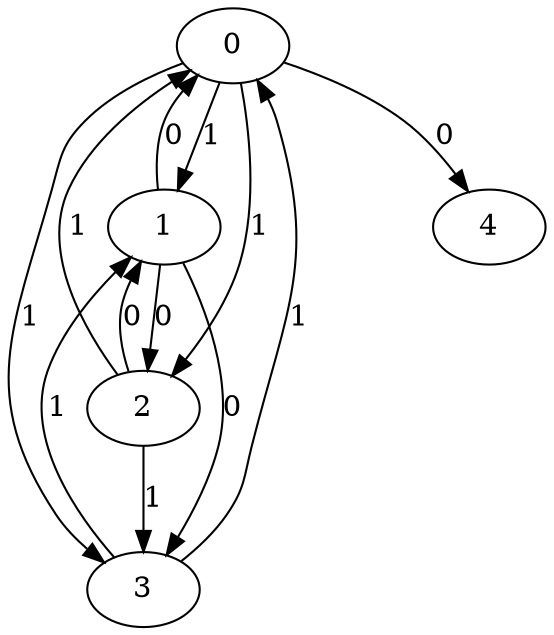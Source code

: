 // Source:5462 Canonical: -1 1 1 1 0 0 -1 0 0 -1 1 0 -1 1 -1 1 1 -1 -1 -1 -1 -1 -1 -1 -1
digraph HRA_from_5462_graph_000 {
  0 -> 1 [label="1"];
  0 -> 2 [label="1"];
  0 -> 3 [label="1"];
  1 -> 0 [label="0"];
  1 -> 2 [label="0"];
  1 -> 3 [label="0"];
  2 -> 0 [label="1"];
  2 -> 1 [label="0"];
  2 -> 3 [label="1"];
  3 -> 0 [label="1"];
  3 -> 1 [label="1"];
  0 -> 4 [label="0"];
}

// Source:5462 Canonical: -1 1 1 1 0 0 -1 0 0 -1 1 0 -1 1 -1 1 1 -1 -1 -1 0 -1 -1 -1 -1
digraph HRA_from_5462_graph_001 {
  0 -> 1 [label="1"];
  0 -> 2 [label="1"];
  0 -> 3 [label="1"];
  1 -> 0 [label="0"];
  1 -> 2 [label="0"];
  1 -> 3 [label="0"];
  2 -> 0 [label="1"];
  2 -> 1 [label="0"];
  2 -> 3 [label="1"];
  3 -> 0 [label="1"];
  3 -> 1 [label="1"];
  0 -> 4 [label="0"];
  4 -> 0 [label="0"];
}

// Source:5462 Canonical: -1 1 1 1 -1 0 -1 0 0 0 1 0 -1 1 -1 1 1 -1 -1 -1 -1 -1 -1 -1 -1
digraph HRA_from_5462_graph_002 {
  0 -> 1 [label="1"];
  0 -> 2 [label="1"];
  0 -> 3 [label="1"];
  1 -> 0 [label="0"];
  1 -> 2 [label="0"];
  1 -> 3 [label="0"];
  2 -> 0 [label="1"];
  2 -> 1 [label="0"];
  2 -> 3 [label="1"];
  3 -> 0 [label="1"];
  3 -> 1 [label="1"];
  1 -> 4 [label="0"];
}

// Source:5462 Canonical: -1 1 1 1 0 0 -1 0 0 0 1 0 -1 1 -1 1 1 -1 -1 -1 -1 -1 -1 -1 -1
digraph HRA_from_5462_graph_003 {
  0 -> 1 [label="1"];
  0 -> 2 [label="1"];
  0 -> 3 [label="1"];
  1 -> 0 [label="0"];
  1 -> 2 [label="0"];
  1 -> 3 [label="0"];
  2 -> 0 [label="1"];
  2 -> 1 [label="0"];
  2 -> 3 [label="1"];
  3 -> 0 [label="1"];
  3 -> 1 [label="1"];
  0 -> 4 [label="0"];
  1 -> 4 [label="0"];
}

// Source:5462 Canonical: -1 1 1 1 -1 0 -1 0 0 0 1 0 -1 1 -1 1 1 -1 -1 -1 0 -1 -1 -1 -1
digraph HRA_from_5462_graph_004 {
  0 -> 1 [label="1"];
  0 -> 2 [label="1"];
  0 -> 3 [label="1"];
  1 -> 0 [label="0"];
  1 -> 2 [label="0"];
  1 -> 3 [label="0"];
  2 -> 0 [label="1"];
  2 -> 1 [label="0"];
  2 -> 3 [label="1"];
  3 -> 0 [label="1"];
  3 -> 1 [label="1"];
  4 -> 0 [label="0"];
  1 -> 4 [label="0"];
}

// Source:5462 Canonical: -1 1 1 1 0 0 -1 0 0 0 1 0 -1 1 -1 1 1 -1 -1 -1 0 -1 -1 -1 -1
digraph HRA_from_5462_graph_005 {
  0 -> 1 [label="1"];
  0 -> 2 [label="1"];
  0 -> 3 [label="1"];
  1 -> 0 [label="0"];
  1 -> 2 [label="0"];
  1 -> 3 [label="0"];
  2 -> 0 [label="1"];
  2 -> 1 [label="0"];
  2 -> 3 [label="1"];
  3 -> 0 [label="1"];
  3 -> 1 [label="1"];
  0 -> 4 [label="0"];
  4 -> 0 [label="0"];
  1 -> 4 [label="0"];
}

// Source:5462 Canonical: -1 1 1 1 0 0 -1 0 0 -1 1 0 -1 1 -1 1 1 -1 -1 -1 -1 0 -1 -1 -1
digraph HRA_from_5462_graph_006 {
  0 -> 1 [label="1"];
  0 -> 2 [label="1"];
  0 -> 3 [label="1"];
  1 -> 0 [label="0"];
  1 -> 2 [label="0"];
  1 -> 3 [label="0"];
  2 -> 0 [label="1"];
  2 -> 1 [label="0"];
  2 -> 3 [label="1"];
  3 -> 0 [label="1"];
  3 -> 1 [label="1"];
  0 -> 4 [label="0"];
  4 -> 1 [label="0"];
}

// Source:5462 Canonical: -1 1 1 1 0 0 -1 0 0 -1 1 0 -1 1 -1 1 1 -1 -1 -1 0 0 -1 -1 -1
digraph HRA_from_5462_graph_007 {
  0 -> 1 [label="1"];
  0 -> 2 [label="1"];
  0 -> 3 [label="1"];
  1 -> 0 [label="0"];
  1 -> 2 [label="0"];
  1 -> 3 [label="0"];
  2 -> 0 [label="1"];
  2 -> 1 [label="0"];
  2 -> 3 [label="1"];
  3 -> 0 [label="1"];
  3 -> 1 [label="1"];
  0 -> 4 [label="0"];
  4 -> 0 [label="0"];
  4 -> 1 [label="0"];
}

// Source:5462 Canonical: -1 1 1 1 -1 0 -1 0 0 0 1 0 -1 1 -1 1 1 -1 -1 -1 -1 0 -1 -1 -1
digraph HRA_from_5462_graph_008 {
  0 -> 1 [label="1"];
  0 -> 2 [label="1"];
  0 -> 3 [label="1"];
  1 -> 0 [label="0"];
  1 -> 2 [label="0"];
  1 -> 3 [label="0"];
  2 -> 0 [label="1"];
  2 -> 1 [label="0"];
  2 -> 3 [label="1"];
  3 -> 0 [label="1"];
  3 -> 1 [label="1"];
  1 -> 4 [label="0"];
  4 -> 1 [label="0"];
}

// Source:5462 Canonical: -1 1 1 1 0 0 -1 0 0 0 1 0 -1 1 -1 1 1 -1 -1 -1 -1 0 -1 -1 -1
digraph HRA_from_5462_graph_009 {
  0 -> 1 [label="1"];
  0 -> 2 [label="1"];
  0 -> 3 [label="1"];
  1 -> 0 [label="0"];
  1 -> 2 [label="0"];
  1 -> 3 [label="0"];
  2 -> 0 [label="1"];
  2 -> 1 [label="0"];
  2 -> 3 [label="1"];
  3 -> 0 [label="1"];
  3 -> 1 [label="1"];
  0 -> 4 [label="0"];
  1 -> 4 [label="0"];
  4 -> 1 [label="0"];
}

// Source:5462 Canonical: -1 1 1 1 -1 0 -1 0 0 0 1 0 -1 1 -1 1 1 -1 -1 -1 0 0 -1 -1 -1
digraph HRA_from_5462_graph_010 {
  0 -> 1 [label="1"];
  0 -> 2 [label="1"];
  0 -> 3 [label="1"];
  1 -> 0 [label="0"];
  1 -> 2 [label="0"];
  1 -> 3 [label="0"];
  2 -> 0 [label="1"];
  2 -> 1 [label="0"];
  2 -> 3 [label="1"];
  3 -> 0 [label="1"];
  3 -> 1 [label="1"];
  4 -> 0 [label="0"];
  1 -> 4 [label="0"];
  4 -> 1 [label="0"];
}

// Source:5462 Canonical: -1 1 1 1 0 0 -1 0 0 0 1 0 -1 1 -1 1 1 -1 -1 -1 0 0 -1 -1 -1
digraph HRA_from_5462_graph_011 {
  0 -> 1 [label="1"];
  0 -> 2 [label="1"];
  0 -> 3 [label="1"];
  1 -> 0 [label="0"];
  1 -> 2 [label="0"];
  1 -> 3 [label="0"];
  2 -> 0 [label="1"];
  2 -> 1 [label="0"];
  2 -> 3 [label="1"];
  3 -> 0 [label="1"];
  3 -> 1 [label="1"];
  0 -> 4 [label="0"];
  4 -> 0 [label="0"];
  1 -> 4 [label="0"];
  4 -> 1 [label="0"];
}

// Source:5462 Canonical: -1 1 1 1 -1 0 -1 0 0 -1 1 0 -1 1 0 1 1 -1 -1 -1 -1 -1 -1 -1 -1
digraph HRA_from_5462_graph_012 {
  0 -> 1 [label="1"];
  0 -> 2 [label="1"];
  0 -> 3 [label="1"];
  1 -> 0 [label="0"];
  1 -> 2 [label="0"];
  1 -> 3 [label="0"];
  2 -> 0 [label="1"];
  2 -> 1 [label="0"];
  2 -> 3 [label="1"];
  3 -> 0 [label="1"];
  3 -> 1 [label="1"];
  2 -> 4 [label="0"];
}

// Source:5462 Canonical: -1 1 1 1 0 0 -1 0 0 -1 1 0 -1 1 0 1 1 -1 -1 -1 -1 -1 -1 -1 -1
digraph HRA_from_5462_graph_013 {
  0 -> 1 [label="1"];
  0 -> 2 [label="1"];
  0 -> 3 [label="1"];
  1 -> 0 [label="0"];
  1 -> 2 [label="0"];
  1 -> 3 [label="0"];
  2 -> 0 [label="1"];
  2 -> 1 [label="0"];
  2 -> 3 [label="1"];
  3 -> 0 [label="1"];
  3 -> 1 [label="1"];
  0 -> 4 [label="0"];
  2 -> 4 [label="0"];
}

// Source:5462 Canonical: -1 1 1 1 -1 0 -1 0 0 -1 1 0 -1 1 0 1 1 -1 -1 -1 0 -1 -1 -1 -1
digraph HRA_from_5462_graph_014 {
  0 -> 1 [label="1"];
  0 -> 2 [label="1"];
  0 -> 3 [label="1"];
  1 -> 0 [label="0"];
  1 -> 2 [label="0"];
  1 -> 3 [label="0"];
  2 -> 0 [label="1"];
  2 -> 1 [label="0"];
  2 -> 3 [label="1"];
  3 -> 0 [label="1"];
  3 -> 1 [label="1"];
  4 -> 0 [label="0"];
  2 -> 4 [label="0"];
}

// Source:5462 Canonical: -1 1 1 1 0 0 -1 0 0 -1 1 0 -1 1 0 1 1 -1 -1 -1 0 -1 -1 -1 -1
digraph HRA_from_5462_graph_015 {
  0 -> 1 [label="1"];
  0 -> 2 [label="1"];
  0 -> 3 [label="1"];
  1 -> 0 [label="0"];
  1 -> 2 [label="0"];
  1 -> 3 [label="0"];
  2 -> 0 [label="1"];
  2 -> 1 [label="0"];
  2 -> 3 [label="1"];
  3 -> 0 [label="1"];
  3 -> 1 [label="1"];
  0 -> 4 [label="0"];
  4 -> 0 [label="0"];
  2 -> 4 [label="0"];
}

// Source:5462 Canonical: -1 1 1 1 -1 0 -1 0 0 0 1 0 -1 1 0 1 1 -1 -1 -1 -1 -1 -1 -1 -1
digraph HRA_from_5462_graph_016 {
  0 -> 1 [label="1"];
  0 -> 2 [label="1"];
  0 -> 3 [label="1"];
  1 -> 0 [label="0"];
  1 -> 2 [label="0"];
  1 -> 3 [label="0"];
  2 -> 0 [label="1"];
  2 -> 1 [label="0"];
  2 -> 3 [label="1"];
  3 -> 0 [label="1"];
  3 -> 1 [label="1"];
  1 -> 4 [label="0"];
  2 -> 4 [label="0"];
}

// Source:5462 Canonical: -1 1 1 1 0 0 -1 0 0 0 1 0 -1 1 0 1 1 -1 -1 -1 -1 -1 -1 -1 -1
digraph HRA_from_5462_graph_017 {
  0 -> 1 [label="1"];
  0 -> 2 [label="1"];
  0 -> 3 [label="1"];
  1 -> 0 [label="0"];
  1 -> 2 [label="0"];
  1 -> 3 [label="0"];
  2 -> 0 [label="1"];
  2 -> 1 [label="0"];
  2 -> 3 [label="1"];
  3 -> 0 [label="1"];
  3 -> 1 [label="1"];
  0 -> 4 [label="0"];
  1 -> 4 [label="0"];
  2 -> 4 [label="0"];
}

// Source:5462 Canonical: -1 1 1 1 -1 0 -1 0 0 0 1 0 -1 1 0 1 1 -1 -1 -1 0 -1 -1 -1 -1
digraph HRA_from_5462_graph_018 {
  0 -> 1 [label="1"];
  0 -> 2 [label="1"];
  0 -> 3 [label="1"];
  1 -> 0 [label="0"];
  1 -> 2 [label="0"];
  1 -> 3 [label="0"];
  2 -> 0 [label="1"];
  2 -> 1 [label="0"];
  2 -> 3 [label="1"];
  3 -> 0 [label="1"];
  3 -> 1 [label="1"];
  4 -> 0 [label="0"];
  1 -> 4 [label="0"];
  2 -> 4 [label="0"];
}

// Source:5462 Canonical: -1 1 1 1 0 0 -1 0 0 0 1 0 -1 1 0 1 1 -1 -1 -1 0 -1 -1 -1 -1
digraph HRA_from_5462_graph_019 {
  0 -> 1 [label="1"];
  0 -> 2 [label="1"];
  0 -> 3 [label="1"];
  1 -> 0 [label="0"];
  1 -> 2 [label="0"];
  1 -> 3 [label="0"];
  2 -> 0 [label="1"];
  2 -> 1 [label="0"];
  2 -> 3 [label="1"];
  3 -> 0 [label="1"];
  3 -> 1 [label="1"];
  0 -> 4 [label="0"];
  4 -> 0 [label="0"];
  1 -> 4 [label="0"];
  2 -> 4 [label="0"];
}

// Source:5462 Canonical: -1 1 1 1 -1 0 -1 0 0 -1 1 0 -1 1 0 1 1 -1 -1 -1 -1 0 -1 -1 -1
digraph HRA_from_5462_graph_020 {
  0 -> 1 [label="1"];
  0 -> 2 [label="1"];
  0 -> 3 [label="1"];
  1 -> 0 [label="0"];
  1 -> 2 [label="0"];
  1 -> 3 [label="0"];
  2 -> 0 [label="1"];
  2 -> 1 [label="0"];
  2 -> 3 [label="1"];
  3 -> 0 [label="1"];
  3 -> 1 [label="1"];
  4 -> 1 [label="0"];
  2 -> 4 [label="0"];
}

// Source:5462 Canonical: -1 1 1 1 0 0 -1 0 0 -1 1 0 -1 1 0 1 1 -1 -1 -1 -1 0 -1 -1 -1
digraph HRA_from_5462_graph_021 {
  0 -> 1 [label="1"];
  0 -> 2 [label="1"];
  0 -> 3 [label="1"];
  1 -> 0 [label="0"];
  1 -> 2 [label="0"];
  1 -> 3 [label="0"];
  2 -> 0 [label="1"];
  2 -> 1 [label="0"];
  2 -> 3 [label="1"];
  3 -> 0 [label="1"];
  3 -> 1 [label="1"];
  0 -> 4 [label="0"];
  4 -> 1 [label="0"];
  2 -> 4 [label="0"];
}

// Source:5462 Canonical: -1 1 1 1 -1 0 -1 0 0 -1 1 0 -1 1 0 1 1 -1 -1 -1 0 0 -1 -1 -1
digraph HRA_from_5462_graph_022 {
  0 -> 1 [label="1"];
  0 -> 2 [label="1"];
  0 -> 3 [label="1"];
  1 -> 0 [label="0"];
  1 -> 2 [label="0"];
  1 -> 3 [label="0"];
  2 -> 0 [label="1"];
  2 -> 1 [label="0"];
  2 -> 3 [label="1"];
  3 -> 0 [label="1"];
  3 -> 1 [label="1"];
  4 -> 0 [label="0"];
  4 -> 1 [label="0"];
  2 -> 4 [label="0"];
}

// Source:5462 Canonical: -1 1 1 1 0 0 -1 0 0 -1 1 0 -1 1 0 1 1 -1 -1 -1 0 0 -1 -1 -1
digraph HRA_from_5462_graph_023 {
  0 -> 1 [label="1"];
  0 -> 2 [label="1"];
  0 -> 3 [label="1"];
  1 -> 0 [label="0"];
  1 -> 2 [label="0"];
  1 -> 3 [label="0"];
  2 -> 0 [label="1"];
  2 -> 1 [label="0"];
  2 -> 3 [label="1"];
  3 -> 0 [label="1"];
  3 -> 1 [label="1"];
  0 -> 4 [label="0"];
  4 -> 0 [label="0"];
  4 -> 1 [label="0"];
  2 -> 4 [label="0"];
}

// Source:5462 Canonical: -1 1 1 1 -1 0 -1 0 0 0 1 0 -1 1 0 1 1 -1 -1 -1 -1 0 -1 -1 -1
digraph HRA_from_5462_graph_024 {
  0 -> 1 [label="1"];
  0 -> 2 [label="1"];
  0 -> 3 [label="1"];
  1 -> 0 [label="0"];
  1 -> 2 [label="0"];
  1 -> 3 [label="0"];
  2 -> 0 [label="1"];
  2 -> 1 [label="0"];
  2 -> 3 [label="1"];
  3 -> 0 [label="1"];
  3 -> 1 [label="1"];
  1 -> 4 [label="0"];
  4 -> 1 [label="0"];
  2 -> 4 [label="0"];
}

// Source:5462 Canonical: -1 1 1 1 0 0 -1 0 0 0 1 0 -1 1 0 1 1 -1 -1 -1 -1 0 -1 -1 -1
digraph HRA_from_5462_graph_025 {
  0 -> 1 [label="1"];
  0 -> 2 [label="1"];
  0 -> 3 [label="1"];
  1 -> 0 [label="0"];
  1 -> 2 [label="0"];
  1 -> 3 [label="0"];
  2 -> 0 [label="1"];
  2 -> 1 [label="0"];
  2 -> 3 [label="1"];
  3 -> 0 [label="1"];
  3 -> 1 [label="1"];
  0 -> 4 [label="0"];
  1 -> 4 [label="0"];
  4 -> 1 [label="0"];
  2 -> 4 [label="0"];
}

// Source:5462 Canonical: -1 1 1 1 -1 0 -1 0 0 0 1 0 -1 1 0 1 1 -1 -1 -1 0 0 -1 -1 -1
digraph HRA_from_5462_graph_026 {
  0 -> 1 [label="1"];
  0 -> 2 [label="1"];
  0 -> 3 [label="1"];
  1 -> 0 [label="0"];
  1 -> 2 [label="0"];
  1 -> 3 [label="0"];
  2 -> 0 [label="1"];
  2 -> 1 [label="0"];
  2 -> 3 [label="1"];
  3 -> 0 [label="1"];
  3 -> 1 [label="1"];
  4 -> 0 [label="0"];
  1 -> 4 [label="0"];
  4 -> 1 [label="0"];
  2 -> 4 [label="0"];
}

// Source:5462 Canonical: -1 1 1 1 0 0 -1 0 0 0 1 0 -1 1 0 1 1 -1 -1 -1 0 0 -1 -1 -1
digraph HRA_from_5462_graph_027 {
  0 -> 1 [label="1"];
  0 -> 2 [label="1"];
  0 -> 3 [label="1"];
  1 -> 0 [label="0"];
  1 -> 2 [label="0"];
  1 -> 3 [label="0"];
  2 -> 0 [label="1"];
  2 -> 1 [label="0"];
  2 -> 3 [label="1"];
  3 -> 0 [label="1"];
  3 -> 1 [label="1"];
  0 -> 4 [label="0"];
  4 -> 0 [label="0"];
  1 -> 4 [label="0"];
  4 -> 1 [label="0"];
  2 -> 4 [label="0"];
}

// Source:5462 Canonical: -1 1 1 1 0 0 -1 0 0 -1 1 0 -1 1 -1 1 1 -1 -1 -1 -1 -1 0 -1 -1
digraph HRA_from_5462_graph_028 {
  0 -> 1 [label="1"];
  0 -> 2 [label="1"];
  0 -> 3 [label="1"];
  1 -> 0 [label="0"];
  1 -> 2 [label="0"];
  1 -> 3 [label="0"];
  2 -> 0 [label="1"];
  2 -> 1 [label="0"];
  2 -> 3 [label="1"];
  3 -> 0 [label="1"];
  3 -> 1 [label="1"];
  0 -> 4 [label="0"];
  4 -> 2 [label="0"];
}

// Source:5462 Canonical: -1 1 1 1 0 0 -1 0 0 -1 1 0 -1 1 -1 1 1 -1 -1 -1 0 -1 0 -1 -1
digraph HRA_from_5462_graph_029 {
  0 -> 1 [label="1"];
  0 -> 2 [label="1"];
  0 -> 3 [label="1"];
  1 -> 0 [label="0"];
  1 -> 2 [label="0"];
  1 -> 3 [label="0"];
  2 -> 0 [label="1"];
  2 -> 1 [label="0"];
  2 -> 3 [label="1"];
  3 -> 0 [label="1"];
  3 -> 1 [label="1"];
  0 -> 4 [label="0"];
  4 -> 0 [label="0"];
  4 -> 2 [label="0"];
}

// Source:5462 Canonical: -1 1 1 1 -1 0 -1 0 0 0 1 0 -1 1 -1 1 1 -1 -1 -1 -1 -1 0 -1 -1
digraph HRA_from_5462_graph_030 {
  0 -> 1 [label="1"];
  0 -> 2 [label="1"];
  0 -> 3 [label="1"];
  1 -> 0 [label="0"];
  1 -> 2 [label="0"];
  1 -> 3 [label="0"];
  2 -> 0 [label="1"];
  2 -> 1 [label="0"];
  2 -> 3 [label="1"];
  3 -> 0 [label="1"];
  3 -> 1 [label="1"];
  1 -> 4 [label="0"];
  4 -> 2 [label="0"];
}

// Source:5462 Canonical: -1 1 1 1 0 0 -1 0 0 0 1 0 -1 1 -1 1 1 -1 -1 -1 -1 -1 0 -1 -1
digraph HRA_from_5462_graph_031 {
  0 -> 1 [label="1"];
  0 -> 2 [label="1"];
  0 -> 3 [label="1"];
  1 -> 0 [label="0"];
  1 -> 2 [label="0"];
  1 -> 3 [label="0"];
  2 -> 0 [label="1"];
  2 -> 1 [label="0"];
  2 -> 3 [label="1"];
  3 -> 0 [label="1"];
  3 -> 1 [label="1"];
  0 -> 4 [label="0"];
  1 -> 4 [label="0"];
  4 -> 2 [label="0"];
}

// Source:5462 Canonical: -1 1 1 1 -1 0 -1 0 0 0 1 0 -1 1 -1 1 1 -1 -1 -1 0 -1 0 -1 -1
digraph HRA_from_5462_graph_032 {
  0 -> 1 [label="1"];
  0 -> 2 [label="1"];
  0 -> 3 [label="1"];
  1 -> 0 [label="0"];
  1 -> 2 [label="0"];
  1 -> 3 [label="0"];
  2 -> 0 [label="1"];
  2 -> 1 [label="0"];
  2 -> 3 [label="1"];
  3 -> 0 [label="1"];
  3 -> 1 [label="1"];
  4 -> 0 [label="0"];
  1 -> 4 [label="0"];
  4 -> 2 [label="0"];
}

// Source:5462 Canonical: -1 1 1 1 0 0 -1 0 0 0 1 0 -1 1 -1 1 1 -1 -1 -1 0 -1 0 -1 -1
digraph HRA_from_5462_graph_033 {
  0 -> 1 [label="1"];
  0 -> 2 [label="1"];
  0 -> 3 [label="1"];
  1 -> 0 [label="0"];
  1 -> 2 [label="0"];
  1 -> 3 [label="0"];
  2 -> 0 [label="1"];
  2 -> 1 [label="0"];
  2 -> 3 [label="1"];
  3 -> 0 [label="1"];
  3 -> 1 [label="1"];
  0 -> 4 [label="0"];
  4 -> 0 [label="0"];
  1 -> 4 [label="0"];
  4 -> 2 [label="0"];
}

// Source:5462 Canonical: -1 1 1 1 0 0 -1 0 0 -1 1 0 -1 1 -1 1 1 -1 -1 -1 -1 0 0 -1 -1
digraph HRA_from_5462_graph_034 {
  0 -> 1 [label="1"];
  0 -> 2 [label="1"];
  0 -> 3 [label="1"];
  1 -> 0 [label="0"];
  1 -> 2 [label="0"];
  1 -> 3 [label="0"];
  2 -> 0 [label="1"];
  2 -> 1 [label="0"];
  2 -> 3 [label="1"];
  3 -> 0 [label="1"];
  3 -> 1 [label="1"];
  0 -> 4 [label="0"];
  4 -> 1 [label="0"];
  4 -> 2 [label="0"];
}

// Source:5462 Canonical: -1 1 1 1 0 0 -1 0 0 -1 1 0 -1 1 -1 1 1 -1 -1 -1 0 0 0 -1 -1
digraph HRA_from_5462_graph_035 {
  0 -> 1 [label="1"];
  0 -> 2 [label="1"];
  0 -> 3 [label="1"];
  1 -> 0 [label="0"];
  1 -> 2 [label="0"];
  1 -> 3 [label="0"];
  2 -> 0 [label="1"];
  2 -> 1 [label="0"];
  2 -> 3 [label="1"];
  3 -> 0 [label="1"];
  3 -> 1 [label="1"];
  0 -> 4 [label="0"];
  4 -> 0 [label="0"];
  4 -> 1 [label="0"];
  4 -> 2 [label="0"];
}

// Source:5462 Canonical: -1 1 1 1 -1 0 -1 0 0 0 1 0 -1 1 -1 1 1 -1 -1 -1 -1 0 0 -1 -1
digraph HRA_from_5462_graph_036 {
  0 -> 1 [label="1"];
  0 -> 2 [label="1"];
  0 -> 3 [label="1"];
  1 -> 0 [label="0"];
  1 -> 2 [label="0"];
  1 -> 3 [label="0"];
  2 -> 0 [label="1"];
  2 -> 1 [label="0"];
  2 -> 3 [label="1"];
  3 -> 0 [label="1"];
  3 -> 1 [label="1"];
  1 -> 4 [label="0"];
  4 -> 1 [label="0"];
  4 -> 2 [label="0"];
}

// Source:5462 Canonical: -1 1 1 1 0 0 -1 0 0 0 1 0 -1 1 -1 1 1 -1 -1 -1 -1 0 0 -1 -1
digraph HRA_from_5462_graph_037 {
  0 -> 1 [label="1"];
  0 -> 2 [label="1"];
  0 -> 3 [label="1"];
  1 -> 0 [label="0"];
  1 -> 2 [label="0"];
  1 -> 3 [label="0"];
  2 -> 0 [label="1"];
  2 -> 1 [label="0"];
  2 -> 3 [label="1"];
  3 -> 0 [label="1"];
  3 -> 1 [label="1"];
  0 -> 4 [label="0"];
  1 -> 4 [label="0"];
  4 -> 1 [label="0"];
  4 -> 2 [label="0"];
}

// Source:5462 Canonical: -1 1 1 1 -1 0 -1 0 0 0 1 0 -1 1 -1 1 1 -1 -1 -1 0 0 0 -1 -1
digraph HRA_from_5462_graph_038 {
  0 -> 1 [label="1"];
  0 -> 2 [label="1"];
  0 -> 3 [label="1"];
  1 -> 0 [label="0"];
  1 -> 2 [label="0"];
  1 -> 3 [label="0"];
  2 -> 0 [label="1"];
  2 -> 1 [label="0"];
  2 -> 3 [label="1"];
  3 -> 0 [label="1"];
  3 -> 1 [label="1"];
  4 -> 0 [label="0"];
  1 -> 4 [label="0"];
  4 -> 1 [label="0"];
  4 -> 2 [label="0"];
}

// Source:5462 Canonical: -1 1 1 1 0 0 -1 0 0 0 1 0 -1 1 -1 1 1 -1 -1 -1 0 0 0 -1 -1
digraph HRA_from_5462_graph_039 {
  0 -> 1 [label="1"];
  0 -> 2 [label="1"];
  0 -> 3 [label="1"];
  1 -> 0 [label="0"];
  1 -> 2 [label="0"];
  1 -> 3 [label="0"];
  2 -> 0 [label="1"];
  2 -> 1 [label="0"];
  2 -> 3 [label="1"];
  3 -> 0 [label="1"];
  3 -> 1 [label="1"];
  0 -> 4 [label="0"];
  4 -> 0 [label="0"];
  1 -> 4 [label="0"];
  4 -> 1 [label="0"];
  4 -> 2 [label="0"];
}

// Source:5462 Canonical: -1 1 1 1 -1 0 -1 0 0 -1 1 0 -1 1 0 1 1 -1 -1 -1 -1 -1 0 -1 -1
digraph HRA_from_5462_graph_040 {
  0 -> 1 [label="1"];
  0 -> 2 [label="1"];
  0 -> 3 [label="1"];
  1 -> 0 [label="0"];
  1 -> 2 [label="0"];
  1 -> 3 [label="0"];
  2 -> 0 [label="1"];
  2 -> 1 [label="0"];
  2 -> 3 [label="1"];
  3 -> 0 [label="1"];
  3 -> 1 [label="1"];
  2 -> 4 [label="0"];
  4 -> 2 [label="0"];
}

// Source:5462 Canonical: -1 1 1 1 0 0 -1 0 0 -1 1 0 -1 1 0 1 1 -1 -1 -1 -1 -1 0 -1 -1
digraph HRA_from_5462_graph_041 {
  0 -> 1 [label="1"];
  0 -> 2 [label="1"];
  0 -> 3 [label="1"];
  1 -> 0 [label="0"];
  1 -> 2 [label="0"];
  1 -> 3 [label="0"];
  2 -> 0 [label="1"];
  2 -> 1 [label="0"];
  2 -> 3 [label="1"];
  3 -> 0 [label="1"];
  3 -> 1 [label="1"];
  0 -> 4 [label="0"];
  2 -> 4 [label="0"];
  4 -> 2 [label="0"];
}

// Source:5462 Canonical: -1 1 1 1 -1 0 -1 0 0 -1 1 0 -1 1 0 1 1 -1 -1 -1 0 -1 0 -1 -1
digraph HRA_from_5462_graph_042 {
  0 -> 1 [label="1"];
  0 -> 2 [label="1"];
  0 -> 3 [label="1"];
  1 -> 0 [label="0"];
  1 -> 2 [label="0"];
  1 -> 3 [label="0"];
  2 -> 0 [label="1"];
  2 -> 1 [label="0"];
  2 -> 3 [label="1"];
  3 -> 0 [label="1"];
  3 -> 1 [label="1"];
  4 -> 0 [label="0"];
  2 -> 4 [label="0"];
  4 -> 2 [label="0"];
}

// Source:5462 Canonical: -1 1 1 1 0 0 -1 0 0 -1 1 0 -1 1 0 1 1 -1 -1 -1 0 -1 0 -1 -1
digraph HRA_from_5462_graph_043 {
  0 -> 1 [label="1"];
  0 -> 2 [label="1"];
  0 -> 3 [label="1"];
  1 -> 0 [label="0"];
  1 -> 2 [label="0"];
  1 -> 3 [label="0"];
  2 -> 0 [label="1"];
  2 -> 1 [label="0"];
  2 -> 3 [label="1"];
  3 -> 0 [label="1"];
  3 -> 1 [label="1"];
  0 -> 4 [label="0"];
  4 -> 0 [label="0"];
  2 -> 4 [label="0"];
  4 -> 2 [label="0"];
}

// Source:5462 Canonical: -1 1 1 1 -1 0 -1 0 0 0 1 0 -1 1 0 1 1 -1 -1 -1 -1 -1 0 -1 -1
digraph HRA_from_5462_graph_044 {
  0 -> 1 [label="1"];
  0 -> 2 [label="1"];
  0 -> 3 [label="1"];
  1 -> 0 [label="0"];
  1 -> 2 [label="0"];
  1 -> 3 [label="0"];
  2 -> 0 [label="1"];
  2 -> 1 [label="0"];
  2 -> 3 [label="1"];
  3 -> 0 [label="1"];
  3 -> 1 [label="1"];
  1 -> 4 [label="0"];
  2 -> 4 [label="0"];
  4 -> 2 [label="0"];
}

// Source:5462 Canonical: -1 1 1 1 0 0 -1 0 0 0 1 0 -1 1 0 1 1 -1 -1 -1 -1 -1 0 -1 -1
digraph HRA_from_5462_graph_045 {
  0 -> 1 [label="1"];
  0 -> 2 [label="1"];
  0 -> 3 [label="1"];
  1 -> 0 [label="0"];
  1 -> 2 [label="0"];
  1 -> 3 [label="0"];
  2 -> 0 [label="1"];
  2 -> 1 [label="0"];
  2 -> 3 [label="1"];
  3 -> 0 [label="1"];
  3 -> 1 [label="1"];
  0 -> 4 [label="0"];
  1 -> 4 [label="0"];
  2 -> 4 [label="0"];
  4 -> 2 [label="0"];
}

// Source:5462 Canonical: -1 1 1 1 -1 0 -1 0 0 0 1 0 -1 1 0 1 1 -1 -1 -1 0 -1 0 -1 -1
digraph HRA_from_5462_graph_046 {
  0 -> 1 [label="1"];
  0 -> 2 [label="1"];
  0 -> 3 [label="1"];
  1 -> 0 [label="0"];
  1 -> 2 [label="0"];
  1 -> 3 [label="0"];
  2 -> 0 [label="1"];
  2 -> 1 [label="0"];
  2 -> 3 [label="1"];
  3 -> 0 [label="1"];
  3 -> 1 [label="1"];
  4 -> 0 [label="0"];
  1 -> 4 [label="0"];
  2 -> 4 [label="0"];
  4 -> 2 [label="0"];
}

// Source:5462 Canonical: -1 1 1 1 0 0 -1 0 0 0 1 0 -1 1 0 1 1 -1 -1 -1 0 -1 0 -1 -1
digraph HRA_from_5462_graph_047 {
  0 -> 1 [label="1"];
  0 -> 2 [label="1"];
  0 -> 3 [label="1"];
  1 -> 0 [label="0"];
  1 -> 2 [label="0"];
  1 -> 3 [label="0"];
  2 -> 0 [label="1"];
  2 -> 1 [label="0"];
  2 -> 3 [label="1"];
  3 -> 0 [label="1"];
  3 -> 1 [label="1"];
  0 -> 4 [label="0"];
  4 -> 0 [label="0"];
  1 -> 4 [label="0"];
  2 -> 4 [label="0"];
  4 -> 2 [label="0"];
}

// Source:5462 Canonical: -1 1 1 1 -1 0 -1 0 0 -1 1 0 -1 1 0 1 1 -1 -1 -1 -1 0 0 -1 -1
digraph HRA_from_5462_graph_048 {
  0 -> 1 [label="1"];
  0 -> 2 [label="1"];
  0 -> 3 [label="1"];
  1 -> 0 [label="0"];
  1 -> 2 [label="0"];
  1 -> 3 [label="0"];
  2 -> 0 [label="1"];
  2 -> 1 [label="0"];
  2 -> 3 [label="1"];
  3 -> 0 [label="1"];
  3 -> 1 [label="1"];
  4 -> 1 [label="0"];
  2 -> 4 [label="0"];
  4 -> 2 [label="0"];
}

// Source:5462 Canonical: -1 1 1 1 0 0 -1 0 0 -1 1 0 -1 1 0 1 1 -1 -1 -1 -1 0 0 -1 -1
digraph HRA_from_5462_graph_049 {
  0 -> 1 [label="1"];
  0 -> 2 [label="1"];
  0 -> 3 [label="1"];
  1 -> 0 [label="0"];
  1 -> 2 [label="0"];
  1 -> 3 [label="0"];
  2 -> 0 [label="1"];
  2 -> 1 [label="0"];
  2 -> 3 [label="1"];
  3 -> 0 [label="1"];
  3 -> 1 [label="1"];
  0 -> 4 [label="0"];
  4 -> 1 [label="0"];
  2 -> 4 [label="0"];
  4 -> 2 [label="0"];
}

// Source:5462 Canonical: -1 1 1 1 -1 0 -1 0 0 -1 1 0 -1 1 0 1 1 -1 -1 -1 0 0 0 -1 -1
digraph HRA_from_5462_graph_050 {
  0 -> 1 [label="1"];
  0 -> 2 [label="1"];
  0 -> 3 [label="1"];
  1 -> 0 [label="0"];
  1 -> 2 [label="0"];
  1 -> 3 [label="0"];
  2 -> 0 [label="1"];
  2 -> 1 [label="0"];
  2 -> 3 [label="1"];
  3 -> 0 [label="1"];
  3 -> 1 [label="1"];
  4 -> 0 [label="0"];
  4 -> 1 [label="0"];
  2 -> 4 [label="0"];
  4 -> 2 [label="0"];
}

// Source:5462 Canonical: -1 1 1 1 0 0 -1 0 0 -1 1 0 -1 1 0 1 1 -1 -1 -1 0 0 0 -1 -1
digraph HRA_from_5462_graph_051 {
  0 -> 1 [label="1"];
  0 -> 2 [label="1"];
  0 -> 3 [label="1"];
  1 -> 0 [label="0"];
  1 -> 2 [label="0"];
  1 -> 3 [label="0"];
  2 -> 0 [label="1"];
  2 -> 1 [label="0"];
  2 -> 3 [label="1"];
  3 -> 0 [label="1"];
  3 -> 1 [label="1"];
  0 -> 4 [label="0"];
  4 -> 0 [label="0"];
  4 -> 1 [label="0"];
  2 -> 4 [label="0"];
  4 -> 2 [label="0"];
}

// Source:5462 Canonical: -1 1 1 1 -1 0 -1 0 0 0 1 0 -1 1 0 1 1 -1 -1 -1 -1 0 0 -1 -1
digraph HRA_from_5462_graph_052 {
  0 -> 1 [label="1"];
  0 -> 2 [label="1"];
  0 -> 3 [label="1"];
  1 -> 0 [label="0"];
  1 -> 2 [label="0"];
  1 -> 3 [label="0"];
  2 -> 0 [label="1"];
  2 -> 1 [label="0"];
  2 -> 3 [label="1"];
  3 -> 0 [label="1"];
  3 -> 1 [label="1"];
  1 -> 4 [label="0"];
  4 -> 1 [label="0"];
  2 -> 4 [label="0"];
  4 -> 2 [label="0"];
}

// Source:5462 Canonical: -1 1 1 1 0 0 -1 0 0 0 1 0 -1 1 0 1 1 -1 -1 -1 -1 0 0 -1 -1
digraph HRA_from_5462_graph_053 {
  0 -> 1 [label="1"];
  0 -> 2 [label="1"];
  0 -> 3 [label="1"];
  1 -> 0 [label="0"];
  1 -> 2 [label="0"];
  1 -> 3 [label="0"];
  2 -> 0 [label="1"];
  2 -> 1 [label="0"];
  2 -> 3 [label="1"];
  3 -> 0 [label="1"];
  3 -> 1 [label="1"];
  0 -> 4 [label="0"];
  1 -> 4 [label="0"];
  4 -> 1 [label="0"];
  2 -> 4 [label="0"];
  4 -> 2 [label="0"];
}

// Source:5462 Canonical: -1 1 1 1 -1 0 -1 0 0 0 1 0 -1 1 0 1 1 -1 -1 -1 0 0 0 -1 -1
digraph HRA_from_5462_graph_054 {
  0 -> 1 [label="1"];
  0 -> 2 [label="1"];
  0 -> 3 [label="1"];
  1 -> 0 [label="0"];
  1 -> 2 [label="0"];
  1 -> 3 [label="0"];
  2 -> 0 [label="1"];
  2 -> 1 [label="0"];
  2 -> 3 [label="1"];
  3 -> 0 [label="1"];
  3 -> 1 [label="1"];
  4 -> 0 [label="0"];
  1 -> 4 [label="0"];
  4 -> 1 [label="0"];
  2 -> 4 [label="0"];
  4 -> 2 [label="0"];
}

// Source:5462 Canonical: -1 1 1 1 0 0 -1 0 0 0 1 0 -1 1 0 1 1 -1 -1 -1 0 0 0 -1 -1
digraph HRA_from_5462_graph_055 {
  0 -> 1 [label="1"];
  0 -> 2 [label="1"];
  0 -> 3 [label="1"];
  1 -> 0 [label="0"];
  1 -> 2 [label="0"];
  1 -> 3 [label="0"];
  2 -> 0 [label="1"];
  2 -> 1 [label="0"];
  2 -> 3 [label="1"];
  3 -> 0 [label="1"];
  3 -> 1 [label="1"];
  0 -> 4 [label="0"];
  4 -> 0 [label="0"];
  1 -> 4 [label="0"];
  4 -> 1 [label="0"];
  2 -> 4 [label="0"];
  4 -> 2 [label="0"];
}

// Source:5462 Canonical: -1 1 1 1 -1 0 -1 0 0 -1 1 0 -1 1 -1 1 1 -1 -1 0 -1 -1 -1 -1 -1
digraph HRA_from_5462_graph_056 {
  0 -> 1 [label="1"];
  0 -> 2 [label="1"];
  0 -> 3 [label="1"];
  1 -> 0 [label="0"];
  1 -> 2 [label="0"];
  1 -> 3 [label="0"];
  2 -> 0 [label="1"];
  2 -> 1 [label="0"];
  2 -> 3 [label="1"];
  3 -> 0 [label="1"];
  3 -> 1 [label="1"];
  3 -> 4 [label="0"];
}

// Source:5462 Canonical: -1 1 1 1 0 0 -1 0 0 -1 1 0 -1 1 -1 1 1 -1 -1 0 -1 -1 -1 -1 -1
digraph HRA_from_5462_graph_057 {
  0 -> 1 [label="1"];
  0 -> 2 [label="1"];
  0 -> 3 [label="1"];
  1 -> 0 [label="0"];
  1 -> 2 [label="0"];
  1 -> 3 [label="0"];
  2 -> 0 [label="1"];
  2 -> 1 [label="0"];
  2 -> 3 [label="1"];
  3 -> 0 [label="1"];
  3 -> 1 [label="1"];
  0 -> 4 [label="0"];
  3 -> 4 [label="0"];
}

// Source:5462 Canonical: -1 1 1 1 -1 0 -1 0 0 -1 1 0 -1 1 -1 1 1 -1 -1 0 0 -1 -1 -1 -1
digraph HRA_from_5462_graph_058 {
  0 -> 1 [label="1"];
  0 -> 2 [label="1"];
  0 -> 3 [label="1"];
  1 -> 0 [label="0"];
  1 -> 2 [label="0"];
  1 -> 3 [label="0"];
  2 -> 0 [label="1"];
  2 -> 1 [label="0"];
  2 -> 3 [label="1"];
  3 -> 0 [label="1"];
  3 -> 1 [label="1"];
  4 -> 0 [label="0"];
  3 -> 4 [label="0"];
}

// Source:5462 Canonical: -1 1 1 1 0 0 -1 0 0 -1 1 0 -1 1 -1 1 1 -1 -1 0 0 -1 -1 -1 -1
digraph HRA_from_5462_graph_059 {
  0 -> 1 [label="1"];
  0 -> 2 [label="1"];
  0 -> 3 [label="1"];
  1 -> 0 [label="0"];
  1 -> 2 [label="0"];
  1 -> 3 [label="0"];
  2 -> 0 [label="1"];
  2 -> 1 [label="0"];
  2 -> 3 [label="1"];
  3 -> 0 [label="1"];
  3 -> 1 [label="1"];
  0 -> 4 [label="0"];
  4 -> 0 [label="0"];
  3 -> 4 [label="0"];
}

// Source:5462 Canonical: -1 1 1 1 -1 0 -1 0 0 0 1 0 -1 1 -1 1 1 -1 -1 0 -1 -1 -1 -1 -1
digraph HRA_from_5462_graph_060 {
  0 -> 1 [label="1"];
  0 -> 2 [label="1"];
  0 -> 3 [label="1"];
  1 -> 0 [label="0"];
  1 -> 2 [label="0"];
  1 -> 3 [label="0"];
  2 -> 0 [label="1"];
  2 -> 1 [label="0"];
  2 -> 3 [label="1"];
  3 -> 0 [label="1"];
  3 -> 1 [label="1"];
  1 -> 4 [label="0"];
  3 -> 4 [label="0"];
}

// Source:5462 Canonical: -1 1 1 1 0 0 -1 0 0 0 1 0 -1 1 -1 1 1 -1 -1 0 -1 -1 -1 -1 -1
digraph HRA_from_5462_graph_061 {
  0 -> 1 [label="1"];
  0 -> 2 [label="1"];
  0 -> 3 [label="1"];
  1 -> 0 [label="0"];
  1 -> 2 [label="0"];
  1 -> 3 [label="0"];
  2 -> 0 [label="1"];
  2 -> 1 [label="0"];
  2 -> 3 [label="1"];
  3 -> 0 [label="1"];
  3 -> 1 [label="1"];
  0 -> 4 [label="0"];
  1 -> 4 [label="0"];
  3 -> 4 [label="0"];
}

// Source:5462 Canonical: -1 1 1 1 -1 0 -1 0 0 0 1 0 -1 1 -1 1 1 -1 -1 0 0 -1 -1 -1 -1
digraph HRA_from_5462_graph_062 {
  0 -> 1 [label="1"];
  0 -> 2 [label="1"];
  0 -> 3 [label="1"];
  1 -> 0 [label="0"];
  1 -> 2 [label="0"];
  1 -> 3 [label="0"];
  2 -> 0 [label="1"];
  2 -> 1 [label="0"];
  2 -> 3 [label="1"];
  3 -> 0 [label="1"];
  3 -> 1 [label="1"];
  4 -> 0 [label="0"];
  1 -> 4 [label="0"];
  3 -> 4 [label="0"];
}

// Source:5462 Canonical: -1 1 1 1 0 0 -1 0 0 0 1 0 -1 1 -1 1 1 -1 -1 0 0 -1 -1 -1 -1
digraph HRA_from_5462_graph_063 {
  0 -> 1 [label="1"];
  0 -> 2 [label="1"];
  0 -> 3 [label="1"];
  1 -> 0 [label="0"];
  1 -> 2 [label="0"];
  1 -> 3 [label="0"];
  2 -> 0 [label="1"];
  2 -> 1 [label="0"];
  2 -> 3 [label="1"];
  3 -> 0 [label="1"];
  3 -> 1 [label="1"];
  0 -> 4 [label="0"];
  4 -> 0 [label="0"];
  1 -> 4 [label="0"];
  3 -> 4 [label="0"];
}

// Source:5462 Canonical: -1 1 1 1 -1 0 -1 0 0 -1 1 0 -1 1 -1 1 1 -1 -1 0 -1 0 -1 -1 -1
digraph HRA_from_5462_graph_064 {
  0 -> 1 [label="1"];
  0 -> 2 [label="1"];
  0 -> 3 [label="1"];
  1 -> 0 [label="0"];
  1 -> 2 [label="0"];
  1 -> 3 [label="0"];
  2 -> 0 [label="1"];
  2 -> 1 [label="0"];
  2 -> 3 [label="1"];
  3 -> 0 [label="1"];
  3 -> 1 [label="1"];
  4 -> 1 [label="0"];
  3 -> 4 [label="0"];
}

// Source:5462 Canonical: -1 1 1 1 0 0 -1 0 0 -1 1 0 -1 1 -1 1 1 -1 -1 0 -1 0 -1 -1 -1
digraph HRA_from_5462_graph_065 {
  0 -> 1 [label="1"];
  0 -> 2 [label="1"];
  0 -> 3 [label="1"];
  1 -> 0 [label="0"];
  1 -> 2 [label="0"];
  1 -> 3 [label="0"];
  2 -> 0 [label="1"];
  2 -> 1 [label="0"];
  2 -> 3 [label="1"];
  3 -> 0 [label="1"];
  3 -> 1 [label="1"];
  0 -> 4 [label="0"];
  4 -> 1 [label="0"];
  3 -> 4 [label="0"];
}

// Source:5462 Canonical: -1 1 1 1 -1 0 -1 0 0 -1 1 0 -1 1 -1 1 1 -1 -1 0 0 0 -1 -1 -1
digraph HRA_from_5462_graph_066 {
  0 -> 1 [label="1"];
  0 -> 2 [label="1"];
  0 -> 3 [label="1"];
  1 -> 0 [label="0"];
  1 -> 2 [label="0"];
  1 -> 3 [label="0"];
  2 -> 0 [label="1"];
  2 -> 1 [label="0"];
  2 -> 3 [label="1"];
  3 -> 0 [label="1"];
  3 -> 1 [label="1"];
  4 -> 0 [label="0"];
  4 -> 1 [label="0"];
  3 -> 4 [label="0"];
}

// Source:5462 Canonical: -1 1 1 1 0 0 -1 0 0 -1 1 0 -1 1 -1 1 1 -1 -1 0 0 0 -1 -1 -1
digraph HRA_from_5462_graph_067 {
  0 -> 1 [label="1"];
  0 -> 2 [label="1"];
  0 -> 3 [label="1"];
  1 -> 0 [label="0"];
  1 -> 2 [label="0"];
  1 -> 3 [label="0"];
  2 -> 0 [label="1"];
  2 -> 1 [label="0"];
  2 -> 3 [label="1"];
  3 -> 0 [label="1"];
  3 -> 1 [label="1"];
  0 -> 4 [label="0"];
  4 -> 0 [label="0"];
  4 -> 1 [label="0"];
  3 -> 4 [label="0"];
}

// Source:5462 Canonical: -1 1 1 1 -1 0 -1 0 0 0 1 0 -1 1 -1 1 1 -1 -1 0 -1 0 -1 -1 -1
digraph HRA_from_5462_graph_068 {
  0 -> 1 [label="1"];
  0 -> 2 [label="1"];
  0 -> 3 [label="1"];
  1 -> 0 [label="0"];
  1 -> 2 [label="0"];
  1 -> 3 [label="0"];
  2 -> 0 [label="1"];
  2 -> 1 [label="0"];
  2 -> 3 [label="1"];
  3 -> 0 [label="1"];
  3 -> 1 [label="1"];
  1 -> 4 [label="0"];
  4 -> 1 [label="0"];
  3 -> 4 [label="0"];
}

// Source:5462 Canonical: -1 1 1 1 0 0 -1 0 0 0 1 0 -1 1 -1 1 1 -1 -1 0 -1 0 -1 -1 -1
digraph HRA_from_5462_graph_069 {
  0 -> 1 [label="1"];
  0 -> 2 [label="1"];
  0 -> 3 [label="1"];
  1 -> 0 [label="0"];
  1 -> 2 [label="0"];
  1 -> 3 [label="0"];
  2 -> 0 [label="1"];
  2 -> 1 [label="0"];
  2 -> 3 [label="1"];
  3 -> 0 [label="1"];
  3 -> 1 [label="1"];
  0 -> 4 [label="0"];
  1 -> 4 [label="0"];
  4 -> 1 [label="0"];
  3 -> 4 [label="0"];
}

// Source:5462 Canonical: -1 1 1 1 -1 0 -1 0 0 0 1 0 -1 1 -1 1 1 -1 -1 0 0 0 -1 -1 -1
digraph HRA_from_5462_graph_070 {
  0 -> 1 [label="1"];
  0 -> 2 [label="1"];
  0 -> 3 [label="1"];
  1 -> 0 [label="0"];
  1 -> 2 [label="0"];
  1 -> 3 [label="0"];
  2 -> 0 [label="1"];
  2 -> 1 [label="0"];
  2 -> 3 [label="1"];
  3 -> 0 [label="1"];
  3 -> 1 [label="1"];
  4 -> 0 [label="0"];
  1 -> 4 [label="0"];
  4 -> 1 [label="0"];
  3 -> 4 [label="0"];
}

// Source:5462 Canonical: -1 1 1 1 0 0 -1 0 0 0 1 0 -1 1 -1 1 1 -1 -1 0 0 0 -1 -1 -1
digraph HRA_from_5462_graph_071 {
  0 -> 1 [label="1"];
  0 -> 2 [label="1"];
  0 -> 3 [label="1"];
  1 -> 0 [label="0"];
  1 -> 2 [label="0"];
  1 -> 3 [label="0"];
  2 -> 0 [label="1"];
  2 -> 1 [label="0"];
  2 -> 3 [label="1"];
  3 -> 0 [label="1"];
  3 -> 1 [label="1"];
  0 -> 4 [label="0"];
  4 -> 0 [label="0"];
  1 -> 4 [label="0"];
  4 -> 1 [label="0"];
  3 -> 4 [label="0"];
}

// Source:5462 Canonical: -1 1 1 1 -1 0 -1 0 0 -1 1 0 -1 1 0 1 1 -1 -1 0 -1 -1 -1 -1 -1
digraph HRA_from_5462_graph_072 {
  0 -> 1 [label="1"];
  0 -> 2 [label="1"];
  0 -> 3 [label="1"];
  1 -> 0 [label="0"];
  1 -> 2 [label="0"];
  1 -> 3 [label="0"];
  2 -> 0 [label="1"];
  2 -> 1 [label="0"];
  2 -> 3 [label="1"];
  3 -> 0 [label="1"];
  3 -> 1 [label="1"];
  2 -> 4 [label="0"];
  3 -> 4 [label="0"];
}

// Source:5462 Canonical: -1 1 1 1 0 0 -1 0 0 -1 1 0 -1 1 0 1 1 -1 -1 0 -1 -1 -1 -1 -1
digraph HRA_from_5462_graph_073 {
  0 -> 1 [label="1"];
  0 -> 2 [label="1"];
  0 -> 3 [label="1"];
  1 -> 0 [label="0"];
  1 -> 2 [label="0"];
  1 -> 3 [label="0"];
  2 -> 0 [label="1"];
  2 -> 1 [label="0"];
  2 -> 3 [label="1"];
  3 -> 0 [label="1"];
  3 -> 1 [label="1"];
  0 -> 4 [label="0"];
  2 -> 4 [label="0"];
  3 -> 4 [label="0"];
}

// Source:5462 Canonical: -1 1 1 1 -1 0 -1 0 0 -1 1 0 -1 1 0 1 1 -1 -1 0 0 -1 -1 -1 -1
digraph HRA_from_5462_graph_074 {
  0 -> 1 [label="1"];
  0 -> 2 [label="1"];
  0 -> 3 [label="1"];
  1 -> 0 [label="0"];
  1 -> 2 [label="0"];
  1 -> 3 [label="0"];
  2 -> 0 [label="1"];
  2 -> 1 [label="0"];
  2 -> 3 [label="1"];
  3 -> 0 [label="1"];
  3 -> 1 [label="1"];
  4 -> 0 [label="0"];
  2 -> 4 [label="0"];
  3 -> 4 [label="0"];
}

// Source:5462 Canonical: -1 1 1 1 0 0 -1 0 0 -1 1 0 -1 1 0 1 1 -1 -1 0 0 -1 -1 -1 -1
digraph HRA_from_5462_graph_075 {
  0 -> 1 [label="1"];
  0 -> 2 [label="1"];
  0 -> 3 [label="1"];
  1 -> 0 [label="0"];
  1 -> 2 [label="0"];
  1 -> 3 [label="0"];
  2 -> 0 [label="1"];
  2 -> 1 [label="0"];
  2 -> 3 [label="1"];
  3 -> 0 [label="1"];
  3 -> 1 [label="1"];
  0 -> 4 [label="0"];
  4 -> 0 [label="0"];
  2 -> 4 [label="0"];
  3 -> 4 [label="0"];
}

// Source:5462 Canonical: -1 1 1 1 -1 0 -1 0 0 0 1 0 -1 1 0 1 1 -1 -1 0 -1 -1 -1 -1 -1
digraph HRA_from_5462_graph_076 {
  0 -> 1 [label="1"];
  0 -> 2 [label="1"];
  0 -> 3 [label="1"];
  1 -> 0 [label="0"];
  1 -> 2 [label="0"];
  1 -> 3 [label="0"];
  2 -> 0 [label="1"];
  2 -> 1 [label="0"];
  2 -> 3 [label="1"];
  3 -> 0 [label="1"];
  3 -> 1 [label="1"];
  1 -> 4 [label="0"];
  2 -> 4 [label="0"];
  3 -> 4 [label="0"];
}

// Source:5462 Canonical: -1 1 1 1 0 0 -1 0 0 0 1 0 -1 1 0 1 1 -1 -1 0 -1 -1 -1 -1 -1
digraph HRA_from_5462_graph_077 {
  0 -> 1 [label="1"];
  0 -> 2 [label="1"];
  0 -> 3 [label="1"];
  1 -> 0 [label="0"];
  1 -> 2 [label="0"];
  1 -> 3 [label="0"];
  2 -> 0 [label="1"];
  2 -> 1 [label="0"];
  2 -> 3 [label="1"];
  3 -> 0 [label="1"];
  3 -> 1 [label="1"];
  0 -> 4 [label="0"];
  1 -> 4 [label="0"];
  2 -> 4 [label="0"];
  3 -> 4 [label="0"];
}

// Source:5462 Canonical: -1 1 1 1 -1 0 -1 0 0 0 1 0 -1 1 0 1 1 -1 -1 0 0 -1 -1 -1 -1
digraph HRA_from_5462_graph_078 {
  0 -> 1 [label="1"];
  0 -> 2 [label="1"];
  0 -> 3 [label="1"];
  1 -> 0 [label="0"];
  1 -> 2 [label="0"];
  1 -> 3 [label="0"];
  2 -> 0 [label="1"];
  2 -> 1 [label="0"];
  2 -> 3 [label="1"];
  3 -> 0 [label="1"];
  3 -> 1 [label="1"];
  4 -> 0 [label="0"];
  1 -> 4 [label="0"];
  2 -> 4 [label="0"];
  3 -> 4 [label="0"];
}

// Source:5462 Canonical: -1 1 1 1 0 0 -1 0 0 0 1 0 -1 1 0 1 1 -1 -1 0 0 -1 -1 -1 -1
digraph HRA_from_5462_graph_079 {
  0 -> 1 [label="1"];
  0 -> 2 [label="1"];
  0 -> 3 [label="1"];
  1 -> 0 [label="0"];
  1 -> 2 [label="0"];
  1 -> 3 [label="0"];
  2 -> 0 [label="1"];
  2 -> 1 [label="0"];
  2 -> 3 [label="1"];
  3 -> 0 [label="1"];
  3 -> 1 [label="1"];
  0 -> 4 [label="0"];
  4 -> 0 [label="0"];
  1 -> 4 [label="0"];
  2 -> 4 [label="0"];
  3 -> 4 [label="0"];
}

// Source:5462 Canonical: -1 1 1 1 -1 0 -1 0 0 -1 1 0 -1 1 0 1 1 -1 -1 0 -1 0 -1 -1 -1
digraph HRA_from_5462_graph_080 {
  0 -> 1 [label="1"];
  0 -> 2 [label="1"];
  0 -> 3 [label="1"];
  1 -> 0 [label="0"];
  1 -> 2 [label="0"];
  1 -> 3 [label="0"];
  2 -> 0 [label="1"];
  2 -> 1 [label="0"];
  2 -> 3 [label="1"];
  3 -> 0 [label="1"];
  3 -> 1 [label="1"];
  4 -> 1 [label="0"];
  2 -> 4 [label="0"];
  3 -> 4 [label="0"];
}

// Source:5462 Canonical: -1 1 1 1 0 0 -1 0 0 -1 1 0 -1 1 0 1 1 -1 -1 0 -1 0 -1 -1 -1
digraph HRA_from_5462_graph_081 {
  0 -> 1 [label="1"];
  0 -> 2 [label="1"];
  0 -> 3 [label="1"];
  1 -> 0 [label="0"];
  1 -> 2 [label="0"];
  1 -> 3 [label="0"];
  2 -> 0 [label="1"];
  2 -> 1 [label="0"];
  2 -> 3 [label="1"];
  3 -> 0 [label="1"];
  3 -> 1 [label="1"];
  0 -> 4 [label="0"];
  4 -> 1 [label="0"];
  2 -> 4 [label="0"];
  3 -> 4 [label="0"];
}

// Source:5462 Canonical: -1 1 1 1 -1 0 -1 0 0 -1 1 0 -1 1 0 1 1 -1 -1 0 0 0 -1 -1 -1
digraph HRA_from_5462_graph_082 {
  0 -> 1 [label="1"];
  0 -> 2 [label="1"];
  0 -> 3 [label="1"];
  1 -> 0 [label="0"];
  1 -> 2 [label="0"];
  1 -> 3 [label="0"];
  2 -> 0 [label="1"];
  2 -> 1 [label="0"];
  2 -> 3 [label="1"];
  3 -> 0 [label="1"];
  3 -> 1 [label="1"];
  4 -> 0 [label="0"];
  4 -> 1 [label="0"];
  2 -> 4 [label="0"];
  3 -> 4 [label="0"];
}

// Source:5462 Canonical: -1 1 1 1 0 0 -1 0 0 -1 1 0 -1 1 0 1 1 -1 -1 0 0 0 -1 -1 -1
digraph HRA_from_5462_graph_083 {
  0 -> 1 [label="1"];
  0 -> 2 [label="1"];
  0 -> 3 [label="1"];
  1 -> 0 [label="0"];
  1 -> 2 [label="0"];
  1 -> 3 [label="0"];
  2 -> 0 [label="1"];
  2 -> 1 [label="0"];
  2 -> 3 [label="1"];
  3 -> 0 [label="1"];
  3 -> 1 [label="1"];
  0 -> 4 [label="0"];
  4 -> 0 [label="0"];
  4 -> 1 [label="0"];
  2 -> 4 [label="0"];
  3 -> 4 [label="0"];
}

// Source:5462 Canonical: -1 1 1 1 -1 0 -1 0 0 0 1 0 -1 1 0 1 1 -1 -1 0 -1 0 -1 -1 -1
digraph HRA_from_5462_graph_084 {
  0 -> 1 [label="1"];
  0 -> 2 [label="1"];
  0 -> 3 [label="1"];
  1 -> 0 [label="0"];
  1 -> 2 [label="0"];
  1 -> 3 [label="0"];
  2 -> 0 [label="1"];
  2 -> 1 [label="0"];
  2 -> 3 [label="1"];
  3 -> 0 [label="1"];
  3 -> 1 [label="1"];
  1 -> 4 [label="0"];
  4 -> 1 [label="0"];
  2 -> 4 [label="0"];
  3 -> 4 [label="0"];
}

// Source:5462 Canonical: -1 1 1 1 0 0 -1 0 0 0 1 0 -1 1 0 1 1 -1 -1 0 -1 0 -1 -1 -1
digraph HRA_from_5462_graph_085 {
  0 -> 1 [label="1"];
  0 -> 2 [label="1"];
  0 -> 3 [label="1"];
  1 -> 0 [label="0"];
  1 -> 2 [label="0"];
  1 -> 3 [label="0"];
  2 -> 0 [label="1"];
  2 -> 1 [label="0"];
  2 -> 3 [label="1"];
  3 -> 0 [label="1"];
  3 -> 1 [label="1"];
  0 -> 4 [label="0"];
  1 -> 4 [label="0"];
  4 -> 1 [label="0"];
  2 -> 4 [label="0"];
  3 -> 4 [label="0"];
}

// Source:5462 Canonical: -1 1 1 1 -1 0 -1 0 0 0 1 0 -1 1 0 1 1 -1 -1 0 0 0 -1 -1 -1
digraph HRA_from_5462_graph_086 {
  0 -> 1 [label="1"];
  0 -> 2 [label="1"];
  0 -> 3 [label="1"];
  1 -> 0 [label="0"];
  1 -> 2 [label="0"];
  1 -> 3 [label="0"];
  2 -> 0 [label="1"];
  2 -> 1 [label="0"];
  2 -> 3 [label="1"];
  3 -> 0 [label="1"];
  3 -> 1 [label="1"];
  4 -> 0 [label="0"];
  1 -> 4 [label="0"];
  4 -> 1 [label="0"];
  2 -> 4 [label="0"];
  3 -> 4 [label="0"];
}

// Source:5462 Canonical: -1 1 1 1 0 0 -1 0 0 0 1 0 -1 1 0 1 1 -1 -1 0 0 0 -1 -1 -1
digraph HRA_from_5462_graph_087 {
  0 -> 1 [label="1"];
  0 -> 2 [label="1"];
  0 -> 3 [label="1"];
  1 -> 0 [label="0"];
  1 -> 2 [label="0"];
  1 -> 3 [label="0"];
  2 -> 0 [label="1"];
  2 -> 1 [label="0"];
  2 -> 3 [label="1"];
  3 -> 0 [label="1"];
  3 -> 1 [label="1"];
  0 -> 4 [label="0"];
  4 -> 0 [label="0"];
  1 -> 4 [label="0"];
  4 -> 1 [label="0"];
  2 -> 4 [label="0"];
  3 -> 4 [label="0"];
}

// Source:5462 Canonical: -1 1 1 1 -1 0 -1 0 0 -1 1 0 -1 1 -1 1 1 -1 -1 0 -1 -1 0 -1 -1
digraph HRA_from_5462_graph_088 {
  0 -> 1 [label="1"];
  0 -> 2 [label="1"];
  0 -> 3 [label="1"];
  1 -> 0 [label="0"];
  1 -> 2 [label="0"];
  1 -> 3 [label="0"];
  2 -> 0 [label="1"];
  2 -> 1 [label="0"];
  2 -> 3 [label="1"];
  3 -> 0 [label="1"];
  3 -> 1 [label="1"];
  4 -> 2 [label="0"];
  3 -> 4 [label="0"];
}

// Source:5462 Canonical: -1 1 1 1 0 0 -1 0 0 -1 1 0 -1 1 -1 1 1 -1 -1 0 -1 -1 0 -1 -1
digraph HRA_from_5462_graph_089 {
  0 -> 1 [label="1"];
  0 -> 2 [label="1"];
  0 -> 3 [label="1"];
  1 -> 0 [label="0"];
  1 -> 2 [label="0"];
  1 -> 3 [label="0"];
  2 -> 0 [label="1"];
  2 -> 1 [label="0"];
  2 -> 3 [label="1"];
  3 -> 0 [label="1"];
  3 -> 1 [label="1"];
  0 -> 4 [label="0"];
  4 -> 2 [label="0"];
  3 -> 4 [label="0"];
}

// Source:5462 Canonical: -1 1 1 1 -1 0 -1 0 0 -1 1 0 -1 1 -1 1 1 -1 -1 0 0 -1 0 -1 -1
digraph HRA_from_5462_graph_090 {
  0 -> 1 [label="1"];
  0 -> 2 [label="1"];
  0 -> 3 [label="1"];
  1 -> 0 [label="0"];
  1 -> 2 [label="0"];
  1 -> 3 [label="0"];
  2 -> 0 [label="1"];
  2 -> 1 [label="0"];
  2 -> 3 [label="1"];
  3 -> 0 [label="1"];
  3 -> 1 [label="1"];
  4 -> 0 [label="0"];
  4 -> 2 [label="0"];
  3 -> 4 [label="0"];
}

// Source:5462 Canonical: -1 1 1 1 0 0 -1 0 0 -1 1 0 -1 1 -1 1 1 -1 -1 0 0 -1 0 -1 -1
digraph HRA_from_5462_graph_091 {
  0 -> 1 [label="1"];
  0 -> 2 [label="1"];
  0 -> 3 [label="1"];
  1 -> 0 [label="0"];
  1 -> 2 [label="0"];
  1 -> 3 [label="0"];
  2 -> 0 [label="1"];
  2 -> 1 [label="0"];
  2 -> 3 [label="1"];
  3 -> 0 [label="1"];
  3 -> 1 [label="1"];
  0 -> 4 [label="0"];
  4 -> 0 [label="0"];
  4 -> 2 [label="0"];
  3 -> 4 [label="0"];
}

// Source:5462 Canonical: -1 1 1 1 -1 0 -1 0 0 0 1 0 -1 1 -1 1 1 -1 -1 0 -1 -1 0 -1 -1
digraph HRA_from_5462_graph_092 {
  0 -> 1 [label="1"];
  0 -> 2 [label="1"];
  0 -> 3 [label="1"];
  1 -> 0 [label="0"];
  1 -> 2 [label="0"];
  1 -> 3 [label="0"];
  2 -> 0 [label="1"];
  2 -> 1 [label="0"];
  2 -> 3 [label="1"];
  3 -> 0 [label="1"];
  3 -> 1 [label="1"];
  1 -> 4 [label="0"];
  4 -> 2 [label="0"];
  3 -> 4 [label="0"];
}

// Source:5462 Canonical: -1 1 1 1 0 0 -1 0 0 0 1 0 -1 1 -1 1 1 -1 -1 0 -1 -1 0 -1 -1
digraph HRA_from_5462_graph_093 {
  0 -> 1 [label="1"];
  0 -> 2 [label="1"];
  0 -> 3 [label="1"];
  1 -> 0 [label="0"];
  1 -> 2 [label="0"];
  1 -> 3 [label="0"];
  2 -> 0 [label="1"];
  2 -> 1 [label="0"];
  2 -> 3 [label="1"];
  3 -> 0 [label="1"];
  3 -> 1 [label="1"];
  0 -> 4 [label="0"];
  1 -> 4 [label="0"];
  4 -> 2 [label="0"];
  3 -> 4 [label="0"];
}

// Source:5462 Canonical: -1 1 1 1 -1 0 -1 0 0 0 1 0 -1 1 -1 1 1 -1 -1 0 0 -1 0 -1 -1
digraph HRA_from_5462_graph_094 {
  0 -> 1 [label="1"];
  0 -> 2 [label="1"];
  0 -> 3 [label="1"];
  1 -> 0 [label="0"];
  1 -> 2 [label="0"];
  1 -> 3 [label="0"];
  2 -> 0 [label="1"];
  2 -> 1 [label="0"];
  2 -> 3 [label="1"];
  3 -> 0 [label="1"];
  3 -> 1 [label="1"];
  4 -> 0 [label="0"];
  1 -> 4 [label="0"];
  4 -> 2 [label="0"];
  3 -> 4 [label="0"];
}

// Source:5462 Canonical: -1 1 1 1 0 0 -1 0 0 0 1 0 -1 1 -1 1 1 -1 -1 0 0 -1 0 -1 -1
digraph HRA_from_5462_graph_095 {
  0 -> 1 [label="1"];
  0 -> 2 [label="1"];
  0 -> 3 [label="1"];
  1 -> 0 [label="0"];
  1 -> 2 [label="0"];
  1 -> 3 [label="0"];
  2 -> 0 [label="1"];
  2 -> 1 [label="0"];
  2 -> 3 [label="1"];
  3 -> 0 [label="1"];
  3 -> 1 [label="1"];
  0 -> 4 [label="0"];
  4 -> 0 [label="0"];
  1 -> 4 [label="0"];
  4 -> 2 [label="0"];
  3 -> 4 [label="0"];
}

// Source:5462 Canonical: -1 1 1 1 -1 0 -1 0 0 -1 1 0 -1 1 -1 1 1 -1 -1 0 -1 0 0 -1 -1
digraph HRA_from_5462_graph_096 {
  0 -> 1 [label="1"];
  0 -> 2 [label="1"];
  0 -> 3 [label="1"];
  1 -> 0 [label="0"];
  1 -> 2 [label="0"];
  1 -> 3 [label="0"];
  2 -> 0 [label="1"];
  2 -> 1 [label="0"];
  2 -> 3 [label="1"];
  3 -> 0 [label="1"];
  3 -> 1 [label="1"];
  4 -> 1 [label="0"];
  4 -> 2 [label="0"];
  3 -> 4 [label="0"];
}

// Source:5462 Canonical: -1 1 1 1 0 0 -1 0 0 -1 1 0 -1 1 -1 1 1 -1 -1 0 -1 0 0 -1 -1
digraph HRA_from_5462_graph_097 {
  0 -> 1 [label="1"];
  0 -> 2 [label="1"];
  0 -> 3 [label="1"];
  1 -> 0 [label="0"];
  1 -> 2 [label="0"];
  1 -> 3 [label="0"];
  2 -> 0 [label="1"];
  2 -> 1 [label="0"];
  2 -> 3 [label="1"];
  3 -> 0 [label="1"];
  3 -> 1 [label="1"];
  0 -> 4 [label="0"];
  4 -> 1 [label="0"];
  4 -> 2 [label="0"];
  3 -> 4 [label="0"];
}

// Source:5462 Canonical: -1 1 1 1 -1 0 -1 0 0 -1 1 0 -1 1 -1 1 1 -1 -1 0 0 0 0 -1 -1
digraph HRA_from_5462_graph_098 {
  0 -> 1 [label="1"];
  0 -> 2 [label="1"];
  0 -> 3 [label="1"];
  1 -> 0 [label="0"];
  1 -> 2 [label="0"];
  1 -> 3 [label="0"];
  2 -> 0 [label="1"];
  2 -> 1 [label="0"];
  2 -> 3 [label="1"];
  3 -> 0 [label="1"];
  3 -> 1 [label="1"];
  4 -> 0 [label="0"];
  4 -> 1 [label="0"];
  4 -> 2 [label="0"];
  3 -> 4 [label="0"];
}

// Source:5462 Canonical: -1 1 1 1 0 0 -1 0 0 -1 1 0 -1 1 -1 1 1 -1 -1 0 0 0 0 -1 -1
digraph HRA_from_5462_graph_099 {
  0 -> 1 [label="1"];
  0 -> 2 [label="1"];
  0 -> 3 [label="1"];
  1 -> 0 [label="0"];
  1 -> 2 [label="0"];
  1 -> 3 [label="0"];
  2 -> 0 [label="1"];
  2 -> 1 [label="0"];
  2 -> 3 [label="1"];
  3 -> 0 [label="1"];
  3 -> 1 [label="1"];
  0 -> 4 [label="0"];
  4 -> 0 [label="0"];
  4 -> 1 [label="0"];
  4 -> 2 [label="0"];
  3 -> 4 [label="0"];
}

// Source:5462 Canonical: -1 1 1 1 -1 0 -1 0 0 0 1 0 -1 1 -1 1 1 -1 -1 0 -1 0 0 -1 -1
digraph HRA_from_5462_graph_100 {
  0 -> 1 [label="1"];
  0 -> 2 [label="1"];
  0 -> 3 [label="1"];
  1 -> 0 [label="0"];
  1 -> 2 [label="0"];
  1 -> 3 [label="0"];
  2 -> 0 [label="1"];
  2 -> 1 [label="0"];
  2 -> 3 [label="1"];
  3 -> 0 [label="1"];
  3 -> 1 [label="1"];
  1 -> 4 [label="0"];
  4 -> 1 [label="0"];
  4 -> 2 [label="0"];
  3 -> 4 [label="0"];
}

// Source:5462 Canonical: -1 1 1 1 0 0 -1 0 0 0 1 0 -1 1 -1 1 1 -1 -1 0 -1 0 0 -1 -1
digraph HRA_from_5462_graph_101 {
  0 -> 1 [label="1"];
  0 -> 2 [label="1"];
  0 -> 3 [label="1"];
  1 -> 0 [label="0"];
  1 -> 2 [label="0"];
  1 -> 3 [label="0"];
  2 -> 0 [label="1"];
  2 -> 1 [label="0"];
  2 -> 3 [label="1"];
  3 -> 0 [label="1"];
  3 -> 1 [label="1"];
  0 -> 4 [label="0"];
  1 -> 4 [label="0"];
  4 -> 1 [label="0"];
  4 -> 2 [label="0"];
  3 -> 4 [label="0"];
}

// Source:5462 Canonical: -1 1 1 1 -1 0 -1 0 0 0 1 0 -1 1 -1 1 1 -1 -1 0 0 0 0 -1 -1
digraph HRA_from_5462_graph_102 {
  0 -> 1 [label="1"];
  0 -> 2 [label="1"];
  0 -> 3 [label="1"];
  1 -> 0 [label="0"];
  1 -> 2 [label="0"];
  1 -> 3 [label="0"];
  2 -> 0 [label="1"];
  2 -> 1 [label="0"];
  2 -> 3 [label="1"];
  3 -> 0 [label="1"];
  3 -> 1 [label="1"];
  4 -> 0 [label="0"];
  1 -> 4 [label="0"];
  4 -> 1 [label="0"];
  4 -> 2 [label="0"];
  3 -> 4 [label="0"];
}

// Source:5462 Canonical: -1 1 1 1 0 0 -1 0 0 0 1 0 -1 1 -1 1 1 -1 -1 0 0 0 0 -1 -1
digraph HRA_from_5462_graph_103 {
  0 -> 1 [label="1"];
  0 -> 2 [label="1"];
  0 -> 3 [label="1"];
  1 -> 0 [label="0"];
  1 -> 2 [label="0"];
  1 -> 3 [label="0"];
  2 -> 0 [label="1"];
  2 -> 1 [label="0"];
  2 -> 3 [label="1"];
  3 -> 0 [label="1"];
  3 -> 1 [label="1"];
  0 -> 4 [label="0"];
  4 -> 0 [label="0"];
  1 -> 4 [label="0"];
  4 -> 1 [label="0"];
  4 -> 2 [label="0"];
  3 -> 4 [label="0"];
}

// Source:5462 Canonical: -1 1 1 1 -1 0 -1 0 0 -1 1 0 -1 1 0 1 1 -1 -1 0 -1 -1 0 -1 -1
digraph HRA_from_5462_graph_104 {
  0 -> 1 [label="1"];
  0 -> 2 [label="1"];
  0 -> 3 [label="1"];
  1 -> 0 [label="0"];
  1 -> 2 [label="0"];
  1 -> 3 [label="0"];
  2 -> 0 [label="1"];
  2 -> 1 [label="0"];
  2 -> 3 [label="1"];
  3 -> 0 [label="1"];
  3 -> 1 [label="1"];
  2 -> 4 [label="0"];
  4 -> 2 [label="0"];
  3 -> 4 [label="0"];
}

// Source:5462 Canonical: -1 1 1 1 0 0 -1 0 0 -1 1 0 -1 1 0 1 1 -1 -1 0 -1 -1 0 -1 -1
digraph HRA_from_5462_graph_105 {
  0 -> 1 [label="1"];
  0 -> 2 [label="1"];
  0 -> 3 [label="1"];
  1 -> 0 [label="0"];
  1 -> 2 [label="0"];
  1 -> 3 [label="0"];
  2 -> 0 [label="1"];
  2 -> 1 [label="0"];
  2 -> 3 [label="1"];
  3 -> 0 [label="1"];
  3 -> 1 [label="1"];
  0 -> 4 [label="0"];
  2 -> 4 [label="0"];
  4 -> 2 [label="0"];
  3 -> 4 [label="0"];
}

// Source:5462 Canonical: -1 1 1 1 -1 0 -1 0 0 -1 1 0 -1 1 0 1 1 -1 -1 0 0 -1 0 -1 -1
digraph HRA_from_5462_graph_106 {
  0 -> 1 [label="1"];
  0 -> 2 [label="1"];
  0 -> 3 [label="1"];
  1 -> 0 [label="0"];
  1 -> 2 [label="0"];
  1 -> 3 [label="0"];
  2 -> 0 [label="1"];
  2 -> 1 [label="0"];
  2 -> 3 [label="1"];
  3 -> 0 [label="1"];
  3 -> 1 [label="1"];
  4 -> 0 [label="0"];
  2 -> 4 [label="0"];
  4 -> 2 [label="0"];
  3 -> 4 [label="0"];
}

// Source:5462 Canonical: -1 1 1 1 0 0 -1 0 0 -1 1 0 -1 1 0 1 1 -1 -1 0 0 -1 0 -1 -1
digraph HRA_from_5462_graph_107 {
  0 -> 1 [label="1"];
  0 -> 2 [label="1"];
  0 -> 3 [label="1"];
  1 -> 0 [label="0"];
  1 -> 2 [label="0"];
  1 -> 3 [label="0"];
  2 -> 0 [label="1"];
  2 -> 1 [label="0"];
  2 -> 3 [label="1"];
  3 -> 0 [label="1"];
  3 -> 1 [label="1"];
  0 -> 4 [label="0"];
  4 -> 0 [label="0"];
  2 -> 4 [label="0"];
  4 -> 2 [label="0"];
  3 -> 4 [label="0"];
}

// Source:5462 Canonical: -1 1 1 1 -1 0 -1 0 0 0 1 0 -1 1 0 1 1 -1 -1 0 -1 -1 0 -1 -1
digraph HRA_from_5462_graph_108 {
  0 -> 1 [label="1"];
  0 -> 2 [label="1"];
  0 -> 3 [label="1"];
  1 -> 0 [label="0"];
  1 -> 2 [label="0"];
  1 -> 3 [label="0"];
  2 -> 0 [label="1"];
  2 -> 1 [label="0"];
  2 -> 3 [label="1"];
  3 -> 0 [label="1"];
  3 -> 1 [label="1"];
  1 -> 4 [label="0"];
  2 -> 4 [label="0"];
  4 -> 2 [label="0"];
  3 -> 4 [label="0"];
}

// Source:5462 Canonical: -1 1 1 1 0 0 -1 0 0 0 1 0 -1 1 0 1 1 -1 -1 0 -1 -1 0 -1 -1
digraph HRA_from_5462_graph_109 {
  0 -> 1 [label="1"];
  0 -> 2 [label="1"];
  0 -> 3 [label="1"];
  1 -> 0 [label="0"];
  1 -> 2 [label="0"];
  1 -> 3 [label="0"];
  2 -> 0 [label="1"];
  2 -> 1 [label="0"];
  2 -> 3 [label="1"];
  3 -> 0 [label="1"];
  3 -> 1 [label="1"];
  0 -> 4 [label="0"];
  1 -> 4 [label="0"];
  2 -> 4 [label="0"];
  4 -> 2 [label="0"];
  3 -> 4 [label="0"];
}

// Source:5462 Canonical: -1 1 1 1 -1 0 -1 0 0 0 1 0 -1 1 0 1 1 -1 -1 0 0 -1 0 -1 -1
digraph HRA_from_5462_graph_110 {
  0 -> 1 [label="1"];
  0 -> 2 [label="1"];
  0 -> 3 [label="1"];
  1 -> 0 [label="0"];
  1 -> 2 [label="0"];
  1 -> 3 [label="0"];
  2 -> 0 [label="1"];
  2 -> 1 [label="0"];
  2 -> 3 [label="1"];
  3 -> 0 [label="1"];
  3 -> 1 [label="1"];
  4 -> 0 [label="0"];
  1 -> 4 [label="0"];
  2 -> 4 [label="0"];
  4 -> 2 [label="0"];
  3 -> 4 [label="0"];
}

// Source:5462 Canonical: -1 1 1 1 0 0 -1 0 0 0 1 0 -1 1 0 1 1 -1 -1 0 0 -1 0 -1 -1
digraph HRA_from_5462_graph_111 {
  0 -> 1 [label="1"];
  0 -> 2 [label="1"];
  0 -> 3 [label="1"];
  1 -> 0 [label="0"];
  1 -> 2 [label="0"];
  1 -> 3 [label="0"];
  2 -> 0 [label="1"];
  2 -> 1 [label="0"];
  2 -> 3 [label="1"];
  3 -> 0 [label="1"];
  3 -> 1 [label="1"];
  0 -> 4 [label="0"];
  4 -> 0 [label="0"];
  1 -> 4 [label="0"];
  2 -> 4 [label="0"];
  4 -> 2 [label="0"];
  3 -> 4 [label="0"];
}

// Source:5462 Canonical: -1 1 1 1 -1 0 -1 0 0 -1 1 0 -1 1 0 1 1 -1 -1 0 -1 0 0 -1 -1
digraph HRA_from_5462_graph_112 {
  0 -> 1 [label="1"];
  0 -> 2 [label="1"];
  0 -> 3 [label="1"];
  1 -> 0 [label="0"];
  1 -> 2 [label="0"];
  1 -> 3 [label="0"];
  2 -> 0 [label="1"];
  2 -> 1 [label="0"];
  2 -> 3 [label="1"];
  3 -> 0 [label="1"];
  3 -> 1 [label="1"];
  4 -> 1 [label="0"];
  2 -> 4 [label="0"];
  4 -> 2 [label="0"];
  3 -> 4 [label="0"];
}

// Source:5462 Canonical: -1 1 1 1 0 0 -1 0 0 -1 1 0 -1 1 0 1 1 -1 -1 0 -1 0 0 -1 -1
digraph HRA_from_5462_graph_113 {
  0 -> 1 [label="1"];
  0 -> 2 [label="1"];
  0 -> 3 [label="1"];
  1 -> 0 [label="0"];
  1 -> 2 [label="0"];
  1 -> 3 [label="0"];
  2 -> 0 [label="1"];
  2 -> 1 [label="0"];
  2 -> 3 [label="1"];
  3 -> 0 [label="1"];
  3 -> 1 [label="1"];
  0 -> 4 [label="0"];
  4 -> 1 [label="0"];
  2 -> 4 [label="0"];
  4 -> 2 [label="0"];
  3 -> 4 [label="0"];
}

// Source:5462 Canonical: -1 1 1 1 -1 0 -1 0 0 -1 1 0 -1 1 0 1 1 -1 -1 0 0 0 0 -1 -1
digraph HRA_from_5462_graph_114 {
  0 -> 1 [label="1"];
  0 -> 2 [label="1"];
  0 -> 3 [label="1"];
  1 -> 0 [label="0"];
  1 -> 2 [label="0"];
  1 -> 3 [label="0"];
  2 -> 0 [label="1"];
  2 -> 1 [label="0"];
  2 -> 3 [label="1"];
  3 -> 0 [label="1"];
  3 -> 1 [label="1"];
  4 -> 0 [label="0"];
  4 -> 1 [label="0"];
  2 -> 4 [label="0"];
  4 -> 2 [label="0"];
  3 -> 4 [label="0"];
}

// Source:5462 Canonical: -1 1 1 1 0 0 -1 0 0 -1 1 0 -1 1 0 1 1 -1 -1 0 0 0 0 -1 -1
digraph HRA_from_5462_graph_115 {
  0 -> 1 [label="1"];
  0 -> 2 [label="1"];
  0 -> 3 [label="1"];
  1 -> 0 [label="0"];
  1 -> 2 [label="0"];
  1 -> 3 [label="0"];
  2 -> 0 [label="1"];
  2 -> 1 [label="0"];
  2 -> 3 [label="1"];
  3 -> 0 [label="1"];
  3 -> 1 [label="1"];
  0 -> 4 [label="0"];
  4 -> 0 [label="0"];
  4 -> 1 [label="0"];
  2 -> 4 [label="0"];
  4 -> 2 [label="0"];
  3 -> 4 [label="0"];
}

// Source:5462 Canonical: -1 1 1 1 -1 0 -1 0 0 0 1 0 -1 1 0 1 1 -1 -1 0 -1 0 0 -1 -1
digraph HRA_from_5462_graph_116 {
  0 -> 1 [label="1"];
  0 -> 2 [label="1"];
  0 -> 3 [label="1"];
  1 -> 0 [label="0"];
  1 -> 2 [label="0"];
  1 -> 3 [label="0"];
  2 -> 0 [label="1"];
  2 -> 1 [label="0"];
  2 -> 3 [label="1"];
  3 -> 0 [label="1"];
  3 -> 1 [label="1"];
  1 -> 4 [label="0"];
  4 -> 1 [label="0"];
  2 -> 4 [label="0"];
  4 -> 2 [label="0"];
  3 -> 4 [label="0"];
}

// Source:5462 Canonical: -1 1 1 1 0 0 -1 0 0 0 1 0 -1 1 0 1 1 -1 -1 0 -1 0 0 -1 -1
digraph HRA_from_5462_graph_117 {
  0 -> 1 [label="1"];
  0 -> 2 [label="1"];
  0 -> 3 [label="1"];
  1 -> 0 [label="0"];
  1 -> 2 [label="0"];
  1 -> 3 [label="0"];
  2 -> 0 [label="1"];
  2 -> 1 [label="0"];
  2 -> 3 [label="1"];
  3 -> 0 [label="1"];
  3 -> 1 [label="1"];
  0 -> 4 [label="0"];
  1 -> 4 [label="0"];
  4 -> 1 [label="0"];
  2 -> 4 [label="0"];
  4 -> 2 [label="0"];
  3 -> 4 [label="0"];
}

// Source:5462 Canonical: -1 1 1 1 -1 0 -1 0 0 0 1 0 -1 1 0 1 1 -1 -1 0 0 0 0 -1 -1
digraph HRA_from_5462_graph_118 {
  0 -> 1 [label="1"];
  0 -> 2 [label="1"];
  0 -> 3 [label="1"];
  1 -> 0 [label="0"];
  1 -> 2 [label="0"];
  1 -> 3 [label="0"];
  2 -> 0 [label="1"];
  2 -> 1 [label="0"];
  2 -> 3 [label="1"];
  3 -> 0 [label="1"];
  3 -> 1 [label="1"];
  4 -> 0 [label="0"];
  1 -> 4 [label="0"];
  4 -> 1 [label="0"];
  2 -> 4 [label="0"];
  4 -> 2 [label="0"];
  3 -> 4 [label="0"];
}

// Source:5462 Canonical: -1 1 1 1 0 0 -1 0 0 0 1 0 -1 1 0 1 1 -1 -1 0 0 0 0 -1 -1
digraph HRA_from_5462_graph_119 {
  0 -> 1 [label="1"];
  0 -> 2 [label="1"];
  0 -> 3 [label="1"];
  1 -> 0 [label="0"];
  1 -> 2 [label="0"];
  1 -> 3 [label="0"];
  2 -> 0 [label="1"];
  2 -> 1 [label="0"];
  2 -> 3 [label="1"];
  3 -> 0 [label="1"];
  3 -> 1 [label="1"];
  0 -> 4 [label="0"];
  4 -> 0 [label="0"];
  1 -> 4 [label="0"];
  4 -> 1 [label="0"];
  2 -> 4 [label="0"];
  4 -> 2 [label="0"];
  3 -> 4 [label="0"];
}

// Source:5462 Canonical: -1 1 1 1 0 0 -1 0 0 -1 1 0 -1 1 -1 1 1 -1 -1 -1 -1 -1 -1 0 -1
digraph HRA_from_5462_graph_120 {
  0 -> 1 [label="1"];
  0 -> 2 [label="1"];
  0 -> 3 [label="1"];
  1 -> 0 [label="0"];
  1 -> 2 [label="0"];
  1 -> 3 [label="0"];
  2 -> 0 [label="1"];
  2 -> 1 [label="0"];
  2 -> 3 [label="1"];
  3 -> 0 [label="1"];
  3 -> 1 [label="1"];
  0 -> 4 [label="0"];
  4 -> 3 [label="0"];
}

// Source:5462 Canonical: -1 1 1 1 0 0 -1 0 0 -1 1 0 -1 1 -1 1 1 -1 -1 -1 0 -1 -1 0 -1
digraph HRA_from_5462_graph_121 {
  0 -> 1 [label="1"];
  0 -> 2 [label="1"];
  0 -> 3 [label="1"];
  1 -> 0 [label="0"];
  1 -> 2 [label="0"];
  1 -> 3 [label="0"];
  2 -> 0 [label="1"];
  2 -> 1 [label="0"];
  2 -> 3 [label="1"];
  3 -> 0 [label="1"];
  3 -> 1 [label="1"];
  0 -> 4 [label="0"];
  4 -> 0 [label="0"];
  4 -> 3 [label="0"];
}

// Source:5462 Canonical: -1 1 1 1 -1 0 -1 0 0 0 1 0 -1 1 -1 1 1 -1 -1 -1 -1 -1 -1 0 -1
digraph HRA_from_5462_graph_122 {
  0 -> 1 [label="1"];
  0 -> 2 [label="1"];
  0 -> 3 [label="1"];
  1 -> 0 [label="0"];
  1 -> 2 [label="0"];
  1 -> 3 [label="0"];
  2 -> 0 [label="1"];
  2 -> 1 [label="0"];
  2 -> 3 [label="1"];
  3 -> 0 [label="1"];
  3 -> 1 [label="1"];
  1 -> 4 [label="0"];
  4 -> 3 [label="0"];
}

// Source:5462 Canonical: -1 1 1 1 0 0 -1 0 0 0 1 0 -1 1 -1 1 1 -1 -1 -1 -1 -1 -1 0 -1
digraph HRA_from_5462_graph_123 {
  0 -> 1 [label="1"];
  0 -> 2 [label="1"];
  0 -> 3 [label="1"];
  1 -> 0 [label="0"];
  1 -> 2 [label="0"];
  1 -> 3 [label="0"];
  2 -> 0 [label="1"];
  2 -> 1 [label="0"];
  2 -> 3 [label="1"];
  3 -> 0 [label="1"];
  3 -> 1 [label="1"];
  0 -> 4 [label="0"];
  1 -> 4 [label="0"];
  4 -> 3 [label="0"];
}

// Source:5462 Canonical: -1 1 1 1 -1 0 -1 0 0 0 1 0 -1 1 -1 1 1 -1 -1 -1 0 -1 -1 0 -1
digraph HRA_from_5462_graph_124 {
  0 -> 1 [label="1"];
  0 -> 2 [label="1"];
  0 -> 3 [label="1"];
  1 -> 0 [label="0"];
  1 -> 2 [label="0"];
  1 -> 3 [label="0"];
  2 -> 0 [label="1"];
  2 -> 1 [label="0"];
  2 -> 3 [label="1"];
  3 -> 0 [label="1"];
  3 -> 1 [label="1"];
  4 -> 0 [label="0"];
  1 -> 4 [label="0"];
  4 -> 3 [label="0"];
}

// Source:5462 Canonical: -1 1 1 1 0 0 -1 0 0 0 1 0 -1 1 -1 1 1 -1 -1 -1 0 -1 -1 0 -1
digraph HRA_from_5462_graph_125 {
  0 -> 1 [label="1"];
  0 -> 2 [label="1"];
  0 -> 3 [label="1"];
  1 -> 0 [label="0"];
  1 -> 2 [label="0"];
  1 -> 3 [label="0"];
  2 -> 0 [label="1"];
  2 -> 1 [label="0"];
  2 -> 3 [label="1"];
  3 -> 0 [label="1"];
  3 -> 1 [label="1"];
  0 -> 4 [label="0"];
  4 -> 0 [label="0"];
  1 -> 4 [label="0"];
  4 -> 3 [label="0"];
}

// Source:5462 Canonical: -1 1 1 1 0 0 -1 0 0 -1 1 0 -1 1 -1 1 1 -1 -1 -1 -1 0 -1 0 -1
digraph HRA_from_5462_graph_126 {
  0 -> 1 [label="1"];
  0 -> 2 [label="1"];
  0 -> 3 [label="1"];
  1 -> 0 [label="0"];
  1 -> 2 [label="0"];
  1 -> 3 [label="0"];
  2 -> 0 [label="1"];
  2 -> 1 [label="0"];
  2 -> 3 [label="1"];
  3 -> 0 [label="1"];
  3 -> 1 [label="1"];
  0 -> 4 [label="0"];
  4 -> 1 [label="0"];
  4 -> 3 [label="0"];
}

// Source:5462 Canonical: -1 1 1 1 0 0 -1 0 0 -1 1 0 -1 1 -1 1 1 -1 -1 -1 0 0 -1 0 -1
digraph HRA_from_5462_graph_127 {
  0 -> 1 [label="1"];
  0 -> 2 [label="1"];
  0 -> 3 [label="1"];
  1 -> 0 [label="0"];
  1 -> 2 [label="0"];
  1 -> 3 [label="0"];
  2 -> 0 [label="1"];
  2 -> 1 [label="0"];
  2 -> 3 [label="1"];
  3 -> 0 [label="1"];
  3 -> 1 [label="1"];
  0 -> 4 [label="0"];
  4 -> 0 [label="0"];
  4 -> 1 [label="0"];
  4 -> 3 [label="0"];
}

// Source:5462 Canonical: -1 1 1 1 -1 0 -1 0 0 0 1 0 -1 1 -1 1 1 -1 -1 -1 -1 0 -1 0 -1
digraph HRA_from_5462_graph_128 {
  0 -> 1 [label="1"];
  0 -> 2 [label="1"];
  0 -> 3 [label="1"];
  1 -> 0 [label="0"];
  1 -> 2 [label="0"];
  1 -> 3 [label="0"];
  2 -> 0 [label="1"];
  2 -> 1 [label="0"];
  2 -> 3 [label="1"];
  3 -> 0 [label="1"];
  3 -> 1 [label="1"];
  1 -> 4 [label="0"];
  4 -> 1 [label="0"];
  4 -> 3 [label="0"];
}

// Source:5462 Canonical: -1 1 1 1 0 0 -1 0 0 0 1 0 -1 1 -1 1 1 -1 -1 -1 -1 0 -1 0 -1
digraph HRA_from_5462_graph_129 {
  0 -> 1 [label="1"];
  0 -> 2 [label="1"];
  0 -> 3 [label="1"];
  1 -> 0 [label="0"];
  1 -> 2 [label="0"];
  1 -> 3 [label="0"];
  2 -> 0 [label="1"];
  2 -> 1 [label="0"];
  2 -> 3 [label="1"];
  3 -> 0 [label="1"];
  3 -> 1 [label="1"];
  0 -> 4 [label="0"];
  1 -> 4 [label="0"];
  4 -> 1 [label="0"];
  4 -> 3 [label="0"];
}

// Source:5462 Canonical: -1 1 1 1 -1 0 -1 0 0 0 1 0 -1 1 -1 1 1 -1 -1 -1 0 0 -1 0 -1
digraph HRA_from_5462_graph_130 {
  0 -> 1 [label="1"];
  0 -> 2 [label="1"];
  0 -> 3 [label="1"];
  1 -> 0 [label="0"];
  1 -> 2 [label="0"];
  1 -> 3 [label="0"];
  2 -> 0 [label="1"];
  2 -> 1 [label="0"];
  2 -> 3 [label="1"];
  3 -> 0 [label="1"];
  3 -> 1 [label="1"];
  4 -> 0 [label="0"];
  1 -> 4 [label="0"];
  4 -> 1 [label="0"];
  4 -> 3 [label="0"];
}

// Source:5462 Canonical: -1 1 1 1 0 0 -1 0 0 0 1 0 -1 1 -1 1 1 -1 -1 -1 0 0 -1 0 -1
digraph HRA_from_5462_graph_131 {
  0 -> 1 [label="1"];
  0 -> 2 [label="1"];
  0 -> 3 [label="1"];
  1 -> 0 [label="0"];
  1 -> 2 [label="0"];
  1 -> 3 [label="0"];
  2 -> 0 [label="1"];
  2 -> 1 [label="0"];
  2 -> 3 [label="1"];
  3 -> 0 [label="1"];
  3 -> 1 [label="1"];
  0 -> 4 [label="0"];
  4 -> 0 [label="0"];
  1 -> 4 [label="0"];
  4 -> 1 [label="0"];
  4 -> 3 [label="0"];
}

// Source:5462 Canonical: -1 1 1 1 -1 0 -1 0 0 -1 1 0 -1 1 0 1 1 -1 -1 -1 -1 -1 -1 0 -1
digraph HRA_from_5462_graph_132 {
  0 -> 1 [label="1"];
  0 -> 2 [label="1"];
  0 -> 3 [label="1"];
  1 -> 0 [label="0"];
  1 -> 2 [label="0"];
  1 -> 3 [label="0"];
  2 -> 0 [label="1"];
  2 -> 1 [label="0"];
  2 -> 3 [label="1"];
  3 -> 0 [label="1"];
  3 -> 1 [label="1"];
  2 -> 4 [label="0"];
  4 -> 3 [label="0"];
}

// Source:5462 Canonical: -1 1 1 1 0 0 -1 0 0 -1 1 0 -1 1 0 1 1 -1 -1 -1 -1 -1 -1 0 -1
digraph HRA_from_5462_graph_133 {
  0 -> 1 [label="1"];
  0 -> 2 [label="1"];
  0 -> 3 [label="1"];
  1 -> 0 [label="0"];
  1 -> 2 [label="0"];
  1 -> 3 [label="0"];
  2 -> 0 [label="1"];
  2 -> 1 [label="0"];
  2 -> 3 [label="1"];
  3 -> 0 [label="1"];
  3 -> 1 [label="1"];
  0 -> 4 [label="0"];
  2 -> 4 [label="0"];
  4 -> 3 [label="0"];
}

// Source:5462 Canonical: -1 1 1 1 -1 0 -1 0 0 -1 1 0 -1 1 0 1 1 -1 -1 -1 0 -1 -1 0 -1
digraph HRA_from_5462_graph_134 {
  0 -> 1 [label="1"];
  0 -> 2 [label="1"];
  0 -> 3 [label="1"];
  1 -> 0 [label="0"];
  1 -> 2 [label="0"];
  1 -> 3 [label="0"];
  2 -> 0 [label="1"];
  2 -> 1 [label="0"];
  2 -> 3 [label="1"];
  3 -> 0 [label="1"];
  3 -> 1 [label="1"];
  4 -> 0 [label="0"];
  2 -> 4 [label="0"];
  4 -> 3 [label="0"];
}

// Source:5462 Canonical: -1 1 1 1 0 0 -1 0 0 -1 1 0 -1 1 0 1 1 -1 -1 -1 0 -1 -1 0 -1
digraph HRA_from_5462_graph_135 {
  0 -> 1 [label="1"];
  0 -> 2 [label="1"];
  0 -> 3 [label="1"];
  1 -> 0 [label="0"];
  1 -> 2 [label="0"];
  1 -> 3 [label="0"];
  2 -> 0 [label="1"];
  2 -> 1 [label="0"];
  2 -> 3 [label="1"];
  3 -> 0 [label="1"];
  3 -> 1 [label="1"];
  0 -> 4 [label="0"];
  4 -> 0 [label="0"];
  2 -> 4 [label="0"];
  4 -> 3 [label="0"];
}

// Source:5462 Canonical: -1 1 1 1 -1 0 -1 0 0 0 1 0 -1 1 0 1 1 -1 -1 -1 -1 -1 -1 0 -1
digraph HRA_from_5462_graph_136 {
  0 -> 1 [label="1"];
  0 -> 2 [label="1"];
  0 -> 3 [label="1"];
  1 -> 0 [label="0"];
  1 -> 2 [label="0"];
  1 -> 3 [label="0"];
  2 -> 0 [label="1"];
  2 -> 1 [label="0"];
  2 -> 3 [label="1"];
  3 -> 0 [label="1"];
  3 -> 1 [label="1"];
  1 -> 4 [label="0"];
  2 -> 4 [label="0"];
  4 -> 3 [label="0"];
}

// Source:5462 Canonical: -1 1 1 1 0 0 -1 0 0 0 1 0 -1 1 0 1 1 -1 -1 -1 -1 -1 -1 0 -1
digraph HRA_from_5462_graph_137 {
  0 -> 1 [label="1"];
  0 -> 2 [label="1"];
  0 -> 3 [label="1"];
  1 -> 0 [label="0"];
  1 -> 2 [label="0"];
  1 -> 3 [label="0"];
  2 -> 0 [label="1"];
  2 -> 1 [label="0"];
  2 -> 3 [label="1"];
  3 -> 0 [label="1"];
  3 -> 1 [label="1"];
  0 -> 4 [label="0"];
  1 -> 4 [label="0"];
  2 -> 4 [label="0"];
  4 -> 3 [label="0"];
}

// Source:5462 Canonical: -1 1 1 1 -1 0 -1 0 0 0 1 0 -1 1 0 1 1 -1 -1 -1 0 -1 -1 0 -1
digraph HRA_from_5462_graph_138 {
  0 -> 1 [label="1"];
  0 -> 2 [label="1"];
  0 -> 3 [label="1"];
  1 -> 0 [label="0"];
  1 -> 2 [label="0"];
  1 -> 3 [label="0"];
  2 -> 0 [label="1"];
  2 -> 1 [label="0"];
  2 -> 3 [label="1"];
  3 -> 0 [label="1"];
  3 -> 1 [label="1"];
  4 -> 0 [label="0"];
  1 -> 4 [label="0"];
  2 -> 4 [label="0"];
  4 -> 3 [label="0"];
}

// Source:5462 Canonical: -1 1 1 1 0 0 -1 0 0 0 1 0 -1 1 0 1 1 -1 -1 -1 0 -1 -1 0 -1
digraph HRA_from_5462_graph_139 {
  0 -> 1 [label="1"];
  0 -> 2 [label="1"];
  0 -> 3 [label="1"];
  1 -> 0 [label="0"];
  1 -> 2 [label="0"];
  1 -> 3 [label="0"];
  2 -> 0 [label="1"];
  2 -> 1 [label="0"];
  2 -> 3 [label="1"];
  3 -> 0 [label="1"];
  3 -> 1 [label="1"];
  0 -> 4 [label="0"];
  4 -> 0 [label="0"];
  1 -> 4 [label="0"];
  2 -> 4 [label="0"];
  4 -> 3 [label="0"];
}

// Source:5462 Canonical: -1 1 1 1 -1 0 -1 0 0 -1 1 0 -1 1 0 1 1 -1 -1 -1 -1 0 -1 0 -1
digraph HRA_from_5462_graph_140 {
  0 -> 1 [label="1"];
  0 -> 2 [label="1"];
  0 -> 3 [label="1"];
  1 -> 0 [label="0"];
  1 -> 2 [label="0"];
  1 -> 3 [label="0"];
  2 -> 0 [label="1"];
  2 -> 1 [label="0"];
  2 -> 3 [label="1"];
  3 -> 0 [label="1"];
  3 -> 1 [label="1"];
  4 -> 1 [label="0"];
  2 -> 4 [label="0"];
  4 -> 3 [label="0"];
}

// Source:5462 Canonical: -1 1 1 1 0 0 -1 0 0 -1 1 0 -1 1 0 1 1 -1 -1 -1 -1 0 -1 0 -1
digraph HRA_from_5462_graph_141 {
  0 -> 1 [label="1"];
  0 -> 2 [label="1"];
  0 -> 3 [label="1"];
  1 -> 0 [label="0"];
  1 -> 2 [label="0"];
  1 -> 3 [label="0"];
  2 -> 0 [label="1"];
  2 -> 1 [label="0"];
  2 -> 3 [label="1"];
  3 -> 0 [label="1"];
  3 -> 1 [label="1"];
  0 -> 4 [label="0"];
  4 -> 1 [label="0"];
  2 -> 4 [label="0"];
  4 -> 3 [label="0"];
}

// Source:5462 Canonical: -1 1 1 1 -1 0 -1 0 0 -1 1 0 -1 1 0 1 1 -1 -1 -1 0 0 -1 0 -1
digraph HRA_from_5462_graph_142 {
  0 -> 1 [label="1"];
  0 -> 2 [label="1"];
  0 -> 3 [label="1"];
  1 -> 0 [label="0"];
  1 -> 2 [label="0"];
  1 -> 3 [label="0"];
  2 -> 0 [label="1"];
  2 -> 1 [label="0"];
  2 -> 3 [label="1"];
  3 -> 0 [label="1"];
  3 -> 1 [label="1"];
  4 -> 0 [label="0"];
  4 -> 1 [label="0"];
  2 -> 4 [label="0"];
  4 -> 3 [label="0"];
}

// Source:5462 Canonical: -1 1 1 1 0 0 -1 0 0 -1 1 0 -1 1 0 1 1 -1 -1 -1 0 0 -1 0 -1
digraph HRA_from_5462_graph_143 {
  0 -> 1 [label="1"];
  0 -> 2 [label="1"];
  0 -> 3 [label="1"];
  1 -> 0 [label="0"];
  1 -> 2 [label="0"];
  1 -> 3 [label="0"];
  2 -> 0 [label="1"];
  2 -> 1 [label="0"];
  2 -> 3 [label="1"];
  3 -> 0 [label="1"];
  3 -> 1 [label="1"];
  0 -> 4 [label="0"];
  4 -> 0 [label="0"];
  4 -> 1 [label="0"];
  2 -> 4 [label="0"];
  4 -> 3 [label="0"];
}

// Source:5462 Canonical: -1 1 1 1 -1 0 -1 0 0 0 1 0 -1 1 0 1 1 -1 -1 -1 -1 0 -1 0 -1
digraph HRA_from_5462_graph_144 {
  0 -> 1 [label="1"];
  0 -> 2 [label="1"];
  0 -> 3 [label="1"];
  1 -> 0 [label="0"];
  1 -> 2 [label="0"];
  1 -> 3 [label="0"];
  2 -> 0 [label="1"];
  2 -> 1 [label="0"];
  2 -> 3 [label="1"];
  3 -> 0 [label="1"];
  3 -> 1 [label="1"];
  1 -> 4 [label="0"];
  4 -> 1 [label="0"];
  2 -> 4 [label="0"];
  4 -> 3 [label="0"];
}

// Source:5462 Canonical: -1 1 1 1 0 0 -1 0 0 0 1 0 -1 1 0 1 1 -1 -1 -1 -1 0 -1 0 -1
digraph HRA_from_5462_graph_145 {
  0 -> 1 [label="1"];
  0 -> 2 [label="1"];
  0 -> 3 [label="1"];
  1 -> 0 [label="0"];
  1 -> 2 [label="0"];
  1 -> 3 [label="0"];
  2 -> 0 [label="1"];
  2 -> 1 [label="0"];
  2 -> 3 [label="1"];
  3 -> 0 [label="1"];
  3 -> 1 [label="1"];
  0 -> 4 [label="0"];
  1 -> 4 [label="0"];
  4 -> 1 [label="0"];
  2 -> 4 [label="0"];
  4 -> 3 [label="0"];
}

// Source:5462 Canonical: -1 1 1 1 -1 0 -1 0 0 0 1 0 -1 1 0 1 1 -1 -1 -1 0 0 -1 0 -1
digraph HRA_from_5462_graph_146 {
  0 -> 1 [label="1"];
  0 -> 2 [label="1"];
  0 -> 3 [label="1"];
  1 -> 0 [label="0"];
  1 -> 2 [label="0"];
  1 -> 3 [label="0"];
  2 -> 0 [label="1"];
  2 -> 1 [label="0"];
  2 -> 3 [label="1"];
  3 -> 0 [label="1"];
  3 -> 1 [label="1"];
  4 -> 0 [label="0"];
  1 -> 4 [label="0"];
  4 -> 1 [label="0"];
  2 -> 4 [label="0"];
  4 -> 3 [label="0"];
}

// Source:5462 Canonical: -1 1 1 1 0 0 -1 0 0 0 1 0 -1 1 0 1 1 -1 -1 -1 0 0 -1 0 -1
digraph HRA_from_5462_graph_147 {
  0 -> 1 [label="1"];
  0 -> 2 [label="1"];
  0 -> 3 [label="1"];
  1 -> 0 [label="0"];
  1 -> 2 [label="0"];
  1 -> 3 [label="0"];
  2 -> 0 [label="1"];
  2 -> 1 [label="0"];
  2 -> 3 [label="1"];
  3 -> 0 [label="1"];
  3 -> 1 [label="1"];
  0 -> 4 [label="0"];
  4 -> 0 [label="0"];
  1 -> 4 [label="0"];
  4 -> 1 [label="0"];
  2 -> 4 [label="0"];
  4 -> 3 [label="0"];
}

// Source:5462 Canonical: -1 1 1 1 0 0 -1 0 0 -1 1 0 -1 1 -1 1 1 -1 -1 -1 -1 -1 0 0 -1
digraph HRA_from_5462_graph_148 {
  0 -> 1 [label="1"];
  0 -> 2 [label="1"];
  0 -> 3 [label="1"];
  1 -> 0 [label="0"];
  1 -> 2 [label="0"];
  1 -> 3 [label="0"];
  2 -> 0 [label="1"];
  2 -> 1 [label="0"];
  2 -> 3 [label="1"];
  3 -> 0 [label="1"];
  3 -> 1 [label="1"];
  0 -> 4 [label="0"];
  4 -> 2 [label="0"];
  4 -> 3 [label="0"];
}

// Source:5462 Canonical: -1 1 1 1 0 0 -1 0 0 -1 1 0 -1 1 -1 1 1 -1 -1 -1 0 -1 0 0 -1
digraph HRA_from_5462_graph_149 {
  0 -> 1 [label="1"];
  0 -> 2 [label="1"];
  0 -> 3 [label="1"];
  1 -> 0 [label="0"];
  1 -> 2 [label="0"];
  1 -> 3 [label="0"];
  2 -> 0 [label="1"];
  2 -> 1 [label="0"];
  2 -> 3 [label="1"];
  3 -> 0 [label="1"];
  3 -> 1 [label="1"];
  0 -> 4 [label="0"];
  4 -> 0 [label="0"];
  4 -> 2 [label="0"];
  4 -> 3 [label="0"];
}

// Source:5462 Canonical: -1 1 1 1 -1 0 -1 0 0 0 1 0 -1 1 -1 1 1 -1 -1 -1 -1 -1 0 0 -1
digraph HRA_from_5462_graph_150 {
  0 -> 1 [label="1"];
  0 -> 2 [label="1"];
  0 -> 3 [label="1"];
  1 -> 0 [label="0"];
  1 -> 2 [label="0"];
  1 -> 3 [label="0"];
  2 -> 0 [label="1"];
  2 -> 1 [label="0"];
  2 -> 3 [label="1"];
  3 -> 0 [label="1"];
  3 -> 1 [label="1"];
  1 -> 4 [label="0"];
  4 -> 2 [label="0"];
  4 -> 3 [label="0"];
}

// Source:5462 Canonical: -1 1 1 1 0 0 -1 0 0 0 1 0 -1 1 -1 1 1 -1 -1 -1 -1 -1 0 0 -1
digraph HRA_from_5462_graph_151 {
  0 -> 1 [label="1"];
  0 -> 2 [label="1"];
  0 -> 3 [label="1"];
  1 -> 0 [label="0"];
  1 -> 2 [label="0"];
  1 -> 3 [label="0"];
  2 -> 0 [label="1"];
  2 -> 1 [label="0"];
  2 -> 3 [label="1"];
  3 -> 0 [label="1"];
  3 -> 1 [label="1"];
  0 -> 4 [label="0"];
  1 -> 4 [label="0"];
  4 -> 2 [label="0"];
  4 -> 3 [label="0"];
}

// Source:5462 Canonical: -1 1 1 1 -1 0 -1 0 0 0 1 0 -1 1 -1 1 1 -1 -1 -1 0 -1 0 0 -1
digraph HRA_from_5462_graph_152 {
  0 -> 1 [label="1"];
  0 -> 2 [label="1"];
  0 -> 3 [label="1"];
  1 -> 0 [label="0"];
  1 -> 2 [label="0"];
  1 -> 3 [label="0"];
  2 -> 0 [label="1"];
  2 -> 1 [label="0"];
  2 -> 3 [label="1"];
  3 -> 0 [label="1"];
  3 -> 1 [label="1"];
  4 -> 0 [label="0"];
  1 -> 4 [label="0"];
  4 -> 2 [label="0"];
  4 -> 3 [label="0"];
}

// Source:5462 Canonical: -1 1 1 1 0 0 -1 0 0 0 1 0 -1 1 -1 1 1 -1 -1 -1 0 -1 0 0 -1
digraph HRA_from_5462_graph_153 {
  0 -> 1 [label="1"];
  0 -> 2 [label="1"];
  0 -> 3 [label="1"];
  1 -> 0 [label="0"];
  1 -> 2 [label="0"];
  1 -> 3 [label="0"];
  2 -> 0 [label="1"];
  2 -> 1 [label="0"];
  2 -> 3 [label="1"];
  3 -> 0 [label="1"];
  3 -> 1 [label="1"];
  0 -> 4 [label="0"];
  4 -> 0 [label="0"];
  1 -> 4 [label="0"];
  4 -> 2 [label="0"];
  4 -> 3 [label="0"];
}

// Source:5462 Canonical: -1 1 1 1 0 0 -1 0 0 -1 1 0 -1 1 -1 1 1 -1 -1 -1 -1 0 0 0 -1
digraph HRA_from_5462_graph_154 {
  0 -> 1 [label="1"];
  0 -> 2 [label="1"];
  0 -> 3 [label="1"];
  1 -> 0 [label="0"];
  1 -> 2 [label="0"];
  1 -> 3 [label="0"];
  2 -> 0 [label="1"];
  2 -> 1 [label="0"];
  2 -> 3 [label="1"];
  3 -> 0 [label="1"];
  3 -> 1 [label="1"];
  0 -> 4 [label="0"];
  4 -> 1 [label="0"];
  4 -> 2 [label="0"];
  4 -> 3 [label="0"];
}

// Source:5462 Canonical: -1 1 1 1 0 0 -1 0 0 -1 1 0 -1 1 -1 1 1 -1 -1 -1 0 0 0 0 -1
digraph HRA_from_5462_graph_155 {
  0 -> 1 [label="1"];
  0 -> 2 [label="1"];
  0 -> 3 [label="1"];
  1 -> 0 [label="0"];
  1 -> 2 [label="0"];
  1 -> 3 [label="0"];
  2 -> 0 [label="1"];
  2 -> 1 [label="0"];
  2 -> 3 [label="1"];
  3 -> 0 [label="1"];
  3 -> 1 [label="1"];
  0 -> 4 [label="0"];
  4 -> 0 [label="0"];
  4 -> 1 [label="0"];
  4 -> 2 [label="0"];
  4 -> 3 [label="0"];
}

// Source:5462 Canonical: -1 1 1 1 -1 0 -1 0 0 0 1 0 -1 1 -1 1 1 -1 -1 -1 -1 0 0 0 -1
digraph HRA_from_5462_graph_156 {
  0 -> 1 [label="1"];
  0 -> 2 [label="1"];
  0 -> 3 [label="1"];
  1 -> 0 [label="0"];
  1 -> 2 [label="0"];
  1 -> 3 [label="0"];
  2 -> 0 [label="1"];
  2 -> 1 [label="0"];
  2 -> 3 [label="1"];
  3 -> 0 [label="1"];
  3 -> 1 [label="1"];
  1 -> 4 [label="0"];
  4 -> 1 [label="0"];
  4 -> 2 [label="0"];
  4 -> 3 [label="0"];
}

// Source:5462 Canonical: -1 1 1 1 0 0 -1 0 0 0 1 0 -1 1 -1 1 1 -1 -1 -1 -1 0 0 0 -1
digraph HRA_from_5462_graph_157 {
  0 -> 1 [label="1"];
  0 -> 2 [label="1"];
  0 -> 3 [label="1"];
  1 -> 0 [label="0"];
  1 -> 2 [label="0"];
  1 -> 3 [label="0"];
  2 -> 0 [label="1"];
  2 -> 1 [label="0"];
  2 -> 3 [label="1"];
  3 -> 0 [label="1"];
  3 -> 1 [label="1"];
  0 -> 4 [label="0"];
  1 -> 4 [label="0"];
  4 -> 1 [label="0"];
  4 -> 2 [label="0"];
  4 -> 3 [label="0"];
}

// Source:5462 Canonical: -1 1 1 1 -1 0 -1 0 0 0 1 0 -1 1 -1 1 1 -1 -1 -1 0 0 0 0 -1
digraph HRA_from_5462_graph_158 {
  0 -> 1 [label="1"];
  0 -> 2 [label="1"];
  0 -> 3 [label="1"];
  1 -> 0 [label="0"];
  1 -> 2 [label="0"];
  1 -> 3 [label="0"];
  2 -> 0 [label="1"];
  2 -> 1 [label="0"];
  2 -> 3 [label="1"];
  3 -> 0 [label="1"];
  3 -> 1 [label="1"];
  4 -> 0 [label="0"];
  1 -> 4 [label="0"];
  4 -> 1 [label="0"];
  4 -> 2 [label="0"];
  4 -> 3 [label="0"];
}

// Source:5462 Canonical: -1 1 1 1 0 0 -1 0 0 0 1 0 -1 1 -1 1 1 -1 -1 -1 0 0 0 0 -1
digraph HRA_from_5462_graph_159 {
  0 -> 1 [label="1"];
  0 -> 2 [label="1"];
  0 -> 3 [label="1"];
  1 -> 0 [label="0"];
  1 -> 2 [label="0"];
  1 -> 3 [label="0"];
  2 -> 0 [label="1"];
  2 -> 1 [label="0"];
  2 -> 3 [label="1"];
  3 -> 0 [label="1"];
  3 -> 1 [label="1"];
  0 -> 4 [label="0"];
  4 -> 0 [label="0"];
  1 -> 4 [label="0"];
  4 -> 1 [label="0"];
  4 -> 2 [label="0"];
  4 -> 3 [label="0"];
}

// Source:5462 Canonical: -1 1 1 1 -1 0 -1 0 0 -1 1 0 -1 1 0 1 1 -1 -1 -1 -1 -1 0 0 -1
digraph HRA_from_5462_graph_160 {
  0 -> 1 [label="1"];
  0 -> 2 [label="1"];
  0 -> 3 [label="1"];
  1 -> 0 [label="0"];
  1 -> 2 [label="0"];
  1 -> 3 [label="0"];
  2 -> 0 [label="1"];
  2 -> 1 [label="0"];
  2 -> 3 [label="1"];
  3 -> 0 [label="1"];
  3 -> 1 [label="1"];
  2 -> 4 [label="0"];
  4 -> 2 [label="0"];
  4 -> 3 [label="0"];
}

// Source:5462 Canonical: -1 1 1 1 0 0 -1 0 0 -1 1 0 -1 1 0 1 1 -1 -1 -1 -1 -1 0 0 -1
digraph HRA_from_5462_graph_161 {
  0 -> 1 [label="1"];
  0 -> 2 [label="1"];
  0 -> 3 [label="1"];
  1 -> 0 [label="0"];
  1 -> 2 [label="0"];
  1 -> 3 [label="0"];
  2 -> 0 [label="1"];
  2 -> 1 [label="0"];
  2 -> 3 [label="1"];
  3 -> 0 [label="1"];
  3 -> 1 [label="1"];
  0 -> 4 [label="0"];
  2 -> 4 [label="0"];
  4 -> 2 [label="0"];
  4 -> 3 [label="0"];
}

// Source:5462 Canonical: -1 1 1 1 -1 0 -1 0 0 -1 1 0 -1 1 0 1 1 -1 -1 -1 0 -1 0 0 -1
digraph HRA_from_5462_graph_162 {
  0 -> 1 [label="1"];
  0 -> 2 [label="1"];
  0 -> 3 [label="1"];
  1 -> 0 [label="0"];
  1 -> 2 [label="0"];
  1 -> 3 [label="0"];
  2 -> 0 [label="1"];
  2 -> 1 [label="0"];
  2 -> 3 [label="1"];
  3 -> 0 [label="1"];
  3 -> 1 [label="1"];
  4 -> 0 [label="0"];
  2 -> 4 [label="0"];
  4 -> 2 [label="0"];
  4 -> 3 [label="0"];
}

// Source:5462 Canonical: -1 1 1 1 0 0 -1 0 0 -1 1 0 -1 1 0 1 1 -1 -1 -1 0 -1 0 0 -1
digraph HRA_from_5462_graph_163 {
  0 -> 1 [label="1"];
  0 -> 2 [label="1"];
  0 -> 3 [label="1"];
  1 -> 0 [label="0"];
  1 -> 2 [label="0"];
  1 -> 3 [label="0"];
  2 -> 0 [label="1"];
  2 -> 1 [label="0"];
  2 -> 3 [label="1"];
  3 -> 0 [label="1"];
  3 -> 1 [label="1"];
  0 -> 4 [label="0"];
  4 -> 0 [label="0"];
  2 -> 4 [label="0"];
  4 -> 2 [label="0"];
  4 -> 3 [label="0"];
}

// Source:5462 Canonical: -1 1 1 1 -1 0 -1 0 0 0 1 0 -1 1 0 1 1 -1 -1 -1 -1 -1 0 0 -1
digraph HRA_from_5462_graph_164 {
  0 -> 1 [label="1"];
  0 -> 2 [label="1"];
  0 -> 3 [label="1"];
  1 -> 0 [label="0"];
  1 -> 2 [label="0"];
  1 -> 3 [label="0"];
  2 -> 0 [label="1"];
  2 -> 1 [label="0"];
  2 -> 3 [label="1"];
  3 -> 0 [label="1"];
  3 -> 1 [label="1"];
  1 -> 4 [label="0"];
  2 -> 4 [label="0"];
  4 -> 2 [label="0"];
  4 -> 3 [label="0"];
}

// Source:5462 Canonical: -1 1 1 1 0 0 -1 0 0 0 1 0 -1 1 0 1 1 -1 -1 -1 -1 -1 0 0 -1
digraph HRA_from_5462_graph_165 {
  0 -> 1 [label="1"];
  0 -> 2 [label="1"];
  0 -> 3 [label="1"];
  1 -> 0 [label="0"];
  1 -> 2 [label="0"];
  1 -> 3 [label="0"];
  2 -> 0 [label="1"];
  2 -> 1 [label="0"];
  2 -> 3 [label="1"];
  3 -> 0 [label="1"];
  3 -> 1 [label="1"];
  0 -> 4 [label="0"];
  1 -> 4 [label="0"];
  2 -> 4 [label="0"];
  4 -> 2 [label="0"];
  4 -> 3 [label="0"];
}

// Source:5462 Canonical: -1 1 1 1 -1 0 -1 0 0 0 1 0 -1 1 0 1 1 -1 -1 -1 0 -1 0 0 -1
digraph HRA_from_5462_graph_166 {
  0 -> 1 [label="1"];
  0 -> 2 [label="1"];
  0 -> 3 [label="1"];
  1 -> 0 [label="0"];
  1 -> 2 [label="0"];
  1 -> 3 [label="0"];
  2 -> 0 [label="1"];
  2 -> 1 [label="0"];
  2 -> 3 [label="1"];
  3 -> 0 [label="1"];
  3 -> 1 [label="1"];
  4 -> 0 [label="0"];
  1 -> 4 [label="0"];
  2 -> 4 [label="0"];
  4 -> 2 [label="0"];
  4 -> 3 [label="0"];
}

// Source:5462 Canonical: -1 1 1 1 0 0 -1 0 0 0 1 0 -1 1 0 1 1 -1 -1 -1 0 -1 0 0 -1
digraph HRA_from_5462_graph_167 {
  0 -> 1 [label="1"];
  0 -> 2 [label="1"];
  0 -> 3 [label="1"];
  1 -> 0 [label="0"];
  1 -> 2 [label="0"];
  1 -> 3 [label="0"];
  2 -> 0 [label="1"];
  2 -> 1 [label="0"];
  2 -> 3 [label="1"];
  3 -> 0 [label="1"];
  3 -> 1 [label="1"];
  0 -> 4 [label="0"];
  4 -> 0 [label="0"];
  1 -> 4 [label="0"];
  2 -> 4 [label="0"];
  4 -> 2 [label="0"];
  4 -> 3 [label="0"];
}

// Source:5462 Canonical: -1 1 1 1 -1 0 -1 0 0 -1 1 0 -1 1 0 1 1 -1 -1 -1 -1 0 0 0 -1
digraph HRA_from_5462_graph_168 {
  0 -> 1 [label="1"];
  0 -> 2 [label="1"];
  0 -> 3 [label="1"];
  1 -> 0 [label="0"];
  1 -> 2 [label="0"];
  1 -> 3 [label="0"];
  2 -> 0 [label="1"];
  2 -> 1 [label="0"];
  2 -> 3 [label="1"];
  3 -> 0 [label="1"];
  3 -> 1 [label="1"];
  4 -> 1 [label="0"];
  2 -> 4 [label="0"];
  4 -> 2 [label="0"];
  4 -> 3 [label="0"];
}

// Source:5462 Canonical: -1 1 1 1 0 0 -1 0 0 -1 1 0 -1 1 0 1 1 -1 -1 -1 -1 0 0 0 -1
digraph HRA_from_5462_graph_169 {
  0 -> 1 [label="1"];
  0 -> 2 [label="1"];
  0 -> 3 [label="1"];
  1 -> 0 [label="0"];
  1 -> 2 [label="0"];
  1 -> 3 [label="0"];
  2 -> 0 [label="1"];
  2 -> 1 [label="0"];
  2 -> 3 [label="1"];
  3 -> 0 [label="1"];
  3 -> 1 [label="1"];
  0 -> 4 [label="0"];
  4 -> 1 [label="0"];
  2 -> 4 [label="0"];
  4 -> 2 [label="0"];
  4 -> 3 [label="0"];
}

// Source:5462 Canonical: -1 1 1 1 -1 0 -1 0 0 -1 1 0 -1 1 0 1 1 -1 -1 -1 0 0 0 0 -1
digraph HRA_from_5462_graph_170 {
  0 -> 1 [label="1"];
  0 -> 2 [label="1"];
  0 -> 3 [label="1"];
  1 -> 0 [label="0"];
  1 -> 2 [label="0"];
  1 -> 3 [label="0"];
  2 -> 0 [label="1"];
  2 -> 1 [label="0"];
  2 -> 3 [label="1"];
  3 -> 0 [label="1"];
  3 -> 1 [label="1"];
  4 -> 0 [label="0"];
  4 -> 1 [label="0"];
  2 -> 4 [label="0"];
  4 -> 2 [label="0"];
  4 -> 3 [label="0"];
}

// Source:5462 Canonical: -1 1 1 1 0 0 -1 0 0 -1 1 0 -1 1 0 1 1 -1 -1 -1 0 0 0 0 -1
digraph HRA_from_5462_graph_171 {
  0 -> 1 [label="1"];
  0 -> 2 [label="1"];
  0 -> 3 [label="1"];
  1 -> 0 [label="0"];
  1 -> 2 [label="0"];
  1 -> 3 [label="0"];
  2 -> 0 [label="1"];
  2 -> 1 [label="0"];
  2 -> 3 [label="1"];
  3 -> 0 [label="1"];
  3 -> 1 [label="1"];
  0 -> 4 [label="0"];
  4 -> 0 [label="0"];
  4 -> 1 [label="0"];
  2 -> 4 [label="0"];
  4 -> 2 [label="0"];
  4 -> 3 [label="0"];
}

// Source:5462 Canonical: -1 1 1 1 -1 0 -1 0 0 0 1 0 -1 1 0 1 1 -1 -1 -1 -1 0 0 0 -1
digraph HRA_from_5462_graph_172 {
  0 -> 1 [label="1"];
  0 -> 2 [label="1"];
  0 -> 3 [label="1"];
  1 -> 0 [label="0"];
  1 -> 2 [label="0"];
  1 -> 3 [label="0"];
  2 -> 0 [label="1"];
  2 -> 1 [label="0"];
  2 -> 3 [label="1"];
  3 -> 0 [label="1"];
  3 -> 1 [label="1"];
  1 -> 4 [label="0"];
  4 -> 1 [label="0"];
  2 -> 4 [label="0"];
  4 -> 2 [label="0"];
  4 -> 3 [label="0"];
}

// Source:5462 Canonical: -1 1 1 1 0 0 -1 0 0 0 1 0 -1 1 0 1 1 -1 -1 -1 -1 0 0 0 -1
digraph HRA_from_5462_graph_173 {
  0 -> 1 [label="1"];
  0 -> 2 [label="1"];
  0 -> 3 [label="1"];
  1 -> 0 [label="0"];
  1 -> 2 [label="0"];
  1 -> 3 [label="0"];
  2 -> 0 [label="1"];
  2 -> 1 [label="0"];
  2 -> 3 [label="1"];
  3 -> 0 [label="1"];
  3 -> 1 [label="1"];
  0 -> 4 [label="0"];
  1 -> 4 [label="0"];
  4 -> 1 [label="0"];
  2 -> 4 [label="0"];
  4 -> 2 [label="0"];
  4 -> 3 [label="0"];
}

// Source:5462 Canonical: -1 1 1 1 -1 0 -1 0 0 0 1 0 -1 1 0 1 1 -1 -1 -1 0 0 0 0 -1
digraph HRA_from_5462_graph_174 {
  0 -> 1 [label="1"];
  0 -> 2 [label="1"];
  0 -> 3 [label="1"];
  1 -> 0 [label="0"];
  1 -> 2 [label="0"];
  1 -> 3 [label="0"];
  2 -> 0 [label="1"];
  2 -> 1 [label="0"];
  2 -> 3 [label="1"];
  3 -> 0 [label="1"];
  3 -> 1 [label="1"];
  4 -> 0 [label="0"];
  1 -> 4 [label="0"];
  4 -> 1 [label="0"];
  2 -> 4 [label="0"];
  4 -> 2 [label="0"];
  4 -> 3 [label="0"];
}

// Source:5462 Canonical: -1 1 1 1 0 0 -1 0 0 0 1 0 -1 1 0 1 1 -1 -1 -1 0 0 0 0 -1
digraph HRA_from_5462_graph_175 {
  0 -> 1 [label="1"];
  0 -> 2 [label="1"];
  0 -> 3 [label="1"];
  1 -> 0 [label="0"];
  1 -> 2 [label="0"];
  1 -> 3 [label="0"];
  2 -> 0 [label="1"];
  2 -> 1 [label="0"];
  2 -> 3 [label="1"];
  3 -> 0 [label="1"];
  3 -> 1 [label="1"];
  0 -> 4 [label="0"];
  4 -> 0 [label="0"];
  1 -> 4 [label="0"];
  4 -> 1 [label="0"];
  2 -> 4 [label="0"];
  4 -> 2 [label="0"];
  4 -> 3 [label="0"];
}

// Source:5462 Canonical: -1 1 1 1 -1 0 -1 0 0 -1 1 0 -1 1 -1 1 1 -1 -1 0 -1 -1 -1 0 -1
digraph HRA_from_5462_graph_176 {
  0 -> 1 [label="1"];
  0 -> 2 [label="1"];
  0 -> 3 [label="1"];
  1 -> 0 [label="0"];
  1 -> 2 [label="0"];
  1 -> 3 [label="0"];
  2 -> 0 [label="1"];
  2 -> 1 [label="0"];
  2 -> 3 [label="1"];
  3 -> 0 [label="1"];
  3 -> 1 [label="1"];
  3 -> 4 [label="0"];
  4 -> 3 [label="0"];
}

// Source:5462 Canonical: -1 1 1 1 0 0 -1 0 0 -1 1 0 -1 1 -1 1 1 -1 -1 0 -1 -1 -1 0 -1
digraph HRA_from_5462_graph_177 {
  0 -> 1 [label="1"];
  0 -> 2 [label="1"];
  0 -> 3 [label="1"];
  1 -> 0 [label="0"];
  1 -> 2 [label="0"];
  1 -> 3 [label="0"];
  2 -> 0 [label="1"];
  2 -> 1 [label="0"];
  2 -> 3 [label="1"];
  3 -> 0 [label="1"];
  3 -> 1 [label="1"];
  0 -> 4 [label="0"];
  3 -> 4 [label="0"];
  4 -> 3 [label="0"];
}

// Source:5462 Canonical: -1 1 1 1 -1 0 -1 0 0 -1 1 0 -1 1 -1 1 1 -1 -1 0 0 -1 -1 0 -1
digraph HRA_from_5462_graph_178 {
  0 -> 1 [label="1"];
  0 -> 2 [label="1"];
  0 -> 3 [label="1"];
  1 -> 0 [label="0"];
  1 -> 2 [label="0"];
  1 -> 3 [label="0"];
  2 -> 0 [label="1"];
  2 -> 1 [label="0"];
  2 -> 3 [label="1"];
  3 -> 0 [label="1"];
  3 -> 1 [label="1"];
  4 -> 0 [label="0"];
  3 -> 4 [label="0"];
  4 -> 3 [label="0"];
}

// Source:5462 Canonical: -1 1 1 1 0 0 -1 0 0 -1 1 0 -1 1 -1 1 1 -1 -1 0 0 -1 -1 0 -1
digraph HRA_from_5462_graph_179 {
  0 -> 1 [label="1"];
  0 -> 2 [label="1"];
  0 -> 3 [label="1"];
  1 -> 0 [label="0"];
  1 -> 2 [label="0"];
  1 -> 3 [label="0"];
  2 -> 0 [label="1"];
  2 -> 1 [label="0"];
  2 -> 3 [label="1"];
  3 -> 0 [label="1"];
  3 -> 1 [label="1"];
  0 -> 4 [label="0"];
  4 -> 0 [label="0"];
  3 -> 4 [label="0"];
  4 -> 3 [label="0"];
}

// Source:5462 Canonical: -1 1 1 1 -1 0 -1 0 0 0 1 0 -1 1 -1 1 1 -1 -1 0 -1 -1 -1 0 -1
digraph HRA_from_5462_graph_180 {
  0 -> 1 [label="1"];
  0 -> 2 [label="1"];
  0 -> 3 [label="1"];
  1 -> 0 [label="0"];
  1 -> 2 [label="0"];
  1 -> 3 [label="0"];
  2 -> 0 [label="1"];
  2 -> 1 [label="0"];
  2 -> 3 [label="1"];
  3 -> 0 [label="1"];
  3 -> 1 [label="1"];
  1 -> 4 [label="0"];
  3 -> 4 [label="0"];
  4 -> 3 [label="0"];
}

// Source:5462 Canonical: -1 1 1 1 0 0 -1 0 0 0 1 0 -1 1 -1 1 1 -1 -1 0 -1 -1 -1 0 -1
digraph HRA_from_5462_graph_181 {
  0 -> 1 [label="1"];
  0 -> 2 [label="1"];
  0 -> 3 [label="1"];
  1 -> 0 [label="0"];
  1 -> 2 [label="0"];
  1 -> 3 [label="0"];
  2 -> 0 [label="1"];
  2 -> 1 [label="0"];
  2 -> 3 [label="1"];
  3 -> 0 [label="1"];
  3 -> 1 [label="1"];
  0 -> 4 [label="0"];
  1 -> 4 [label="0"];
  3 -> 4 [label="0"];
  4 -> 3 [label="0"];
}

// Source:5462 Canonical: -1 1 1 1 -1 0 -1 0 0 0 1 0 -1 1 -1 1 1 -1 -1 0 0 -1 -1 0 -1
digraph HRA_from_5462_graph_182 {
  0 -> 1 [label="1"];
  0 -> 2 [label="1"];
  0 -> 3 [label="1"];
  1 -> 0 [label="0"];
  1 -> 2 [label="0"];
  1 -> 3 [label="0"];
  2 -> 0 [label="1"];
  2 -> 1 [label="0"];
  2 -> 3 [label="1"];
  3 -> 0 [label="1"];
  3 -> 1 [label="1"];
  4 -> 0 [label="0"];
  1 -> 4 [label="0"];
  3 -> 4 [label="0"];
  4 -> 3 [label="0"];
}

// Source:5462 Canonical: -1 1 1 1 0 0 -1 0 0 0 1 0 -1 1 -1 1 1 -1 -1 0 0 -1 -1 0 -1
digraph HRA_from_5462_graph_183 {
  0 -> 1 [label="1"];
  0 -> 2 [label="1"];
  0 -> 3 [label="1"];
  1 -> 0 [label="0"];
  1 -> 2 [label="0"];
  1 -> 3 [label="0"];
  2 -> 0 [label="1"];
  2 -> 1 [label="0"];
  2 -> 3 [label="1"];
  3 -> 0 [label="1"];
  3 -> 1 [label="1"];
  0 -> 4 [label="0"];
  4 -> 0 [label="0"];
  1 -> 4 [label="0"];
  3 -> 4 [label="0"];
  4 -> 3 [label="0"];
}

// Source:5462 Canonical: -1 1 1 1 -1 0 -1 0 0 -1 1 0 -1 1 -1 1 1 -1 -1 0 -1 0 -1 0 -1
digraph HRA_from_5462_graph_184 {
  0 -> 1 [label="1"];
  0 -> 2 [label="1"];
  0 -> 3 [label="1"];
  1 -> 0 [label="0"];
  1 -> 2 [label="0"];
  1 -> 3 [label="0"];
  2 -> 0 [label="1"];
  2 -> 1 [label="0"];
  2 -> 3 [label="1"];
  3 -> 0 [label="1"];
  3 -> 1 [label="1"];
  4 -> 1 [label="0"];
  3 -> 4 [label="0"];
  4 -> 3 [label="0"];
}

// Source:5462 Canonical: -1 1 1 1 0 0 -1 0 0 -1 1 0 -1 1 -1 1 1 -1 -1 0 -1 0 -1 0 -1
digraph HRA_from_5462_graph_185 {
  0 -> 1 [label="1"];
  0 -> 2 [label="1"];
  0 -> 3 [label="1"];
  1 -> 0 [label="0"];
  1 -> 2 [label="0"];
  1 -> 3 [label="0"];
  2 -> 0 [label="1"];
  2 -> 1 [label="0"];
  2 -> 3 [label="1"];
  3 -> 0 [label="1"];
  3 -> 1 [label="1"];
  0 -> 4 [label="0"];
  4 -> 1 [label="0"];
  3 -> 4 [label="0"];
  4 -> 3 [label="0"];
}

// Source:5462 Canonical: -1 1 1 1 -1 0 -1 0 0 -1 1 0 -1 1 -1 1 1 -1 -1 0 0 0 -1 0 -1
digraph HRA_from_5462_graph_186 {
  0 -> 1 [label="1"];
  0 -> 2 [label="1"];
  0 -> 3 [label="1"];
  1 -> 0 [label="0"];
  1 -> 2 [label="0"];
  1 -> 3 [label="0"];
  2 -> 0 [label="1"];
  2 -> 1 [label="0"];
  2 -> 3 [label="1"];
  3 -> 0 [label="1"];
  3 -> 1 [label="1"];
  4 -> 0 [label="0"];
  4 -> 1 [label="0"];
  3 -> 4 [label="0"];
  4 -> 3 [label="0"];
}

// Source:5462 Canonical: -1 1 1 1 0 0 -1 0 0 -1 1 0 -1 1 -1 1 1 -1 -1 0 0 0 -1 0 -1
digraph HRA_from_5462_graph_187 {
  0 -> 1 [label="1"];
  0 -> 2 [label="1"];
  0 -> 3 [label="1"];
  1 -> 0 [label="0"];
  1 -> 2 [label="0"];
  1 -> 3 [label="0"];
  2 -> 0 [label="1"];
  2 -> 1 [label="0"];
  2 -> 3 [label="1"];
  3 -> 0 [label="1"];
  3 -> 1 [label="1"];
  0 -> 4 [label="0"];
  4 -> 0 [label="0"];
  4 -> 1 [label="0"];
  3 -> 4 [label="0"];
  4 -> 3 [label="0"];
}

// Source:5462 Canonical: -1 1 1 1 -1 0 -1 0 0 0 1 0 -1 1 -1 1 1 -1 -1 0 -1 0 -1 0 -1
digraph HRA_from_5462_graph_188 {
  0 -> 1 [label="1"];
  0 -> 2 [label="1"];
  0 -> 3 [label="1"];
  1 -> 0 [label="0"];
  1 -> 2 [label="0"];
  1 -> 3 [label="0"];
  2 -> 0 [label="1"];
  2 -> 1 [label="0"];
  2 -> 3 [label="1"];
  3 -> 0 [label="1"];
  3 -> 1 [label="1"];
  1 -> 4 [label="0"];
  4 -> 1 [label="0"];
  3 -> 4 [label="0"];
  4 -> 3 [label="0"];
}

// Source:5462 Canonical: -1 1 1 1 0 0 -1 0 0 0 1 0 -1 1 -1 1 1 -1 -1 0 -1 0 -1 0 -1
digraph HRA_from_5462_graph_189 {
  0 -> 1 [label="1"];
  0 -> 2 [label="1"];
  0 -> 3 [label="1"];
  1 -> 0 [label="0"];
  1 -> 2 [label="0"];
  1 -> 3 [label="0"];
  2 -> 0 [label="1"];
  2 -> 1 [label="0"];
  2 -> 3 [label="1"];
  3 -> 0 [label="1"];
  3 -> 1 [label="1"];
  0 -> 4 [label="0"];
  1 -> 4 [label="0"];
  4 -> 1 [label="0"];
  3 -> 4 [label="0"];
  4 -> 3 [label="0"];
}

// Source:5462 Canonical: -1 1 1 1 -1 0 -1 0 0 0 1 0 -1 1 -1 1 1 -1 -1 0 0 0 -1 0 -1
digraph HRA_from_5462_graph_190 {
  0 -> 1 [label="1"];
  0 -> 2 [label="1"];
  0 -> 3 [label="1"];
  1 -> 0 [label="0"];
  1 -> 2 [label="0"];
  1 -> 3 [label="0"];
  2 -> 0 [label="1"];
  2 -> 1 [label="0"];
  2 -> 3 [label="1"];
  3 -> 0 [label="1"];
  3 -> 1 [label="1"];
  4 -> 0 [label="0"];
  1 -> 4 [label="0"];
  4 -> 1 [label="0"];
  3 -> 4 [label="0"];
  4 -> 3 [label="0"];
}

// Source:5462 Canonical: -1 1 1 1 0 0 -1 0 0 0 1 0 -1 1 -1 1 1 -1 -1 0 0 0 -1 0 -1
digraph HRA_from_5462_graph_191 {
  0 -> 1 [label="1"];
  0 -> 2 [label="1"];
  0 -> 3 [label="1"];
  1 -> 0 [label="0"];
  1 -> 2 [label="0"];
  1 -> 3 [label="0"];
  2 -> 0 [label="1"];
  2 -> 1 [label="0"];
  2 -> 3 [label="1"];
  3 -> 0 [label="1"];
  3 -> 1 [label="1"];
  0 -> 4 [label="0"];
  4 -> 0 [label="0"];
  1 -> 4 [label="0"];
  4 -> 1 [label="0"];
  3 -> 4 [label="0"];
  4 -> 3 [label="0"];
}

// Source:5462 Canonical: -1 1 1 1 -1 0 -1 0 0 -1 1 0 -1 1 0 1 1 -1 -1 0 -1 -1 -1 0 -1
digraph HRA_from_5462_graph_192 {
  0 -> 1 [label="1"];
  0 -> 2 [label="1"];
  0 -> 3 [label="1"];
  1 -> 0 [label="0"];
  1 -> 2 [label="0"];
  1 -> 3 [label="0"];
  2 -> 0 [label="1"];
  2 -> 1 [label="0"];
  2 -> 3 [label="1"];
  3 -> 0 [label="1"];
  3 -> 1 [label="1"];
  2 -> 4 [label="0"];
  3 -> 4 [label="0"];
  4 -> 3 [label="0"];
}

// Source:5462 Canonical: -1 1 1 1 0 0 -1 0 0 -1 1 0 -1 1 0 1 1 -1 -1 0 -1 -1 -1 0 -1
digraph HRA_from_5462_graph_193 {
  0 -> 1 [label="1"];
  0 -> 2 [label="1"];
  0 -> 3 [label="1"];
  1 -> 0 [label="0"];
  1 -> 2 [label="0"];
  1 -> 3 [label="0"];
  2 -> 0 [label="1"];
  2 -> 1 [label="0"];
  2 -> 3 [label="1"];
  3 -> 0 [label="1"];
  3 -> 1 [label="1"];
  0 -> 4 [label="0"];
  2 -> 4 [label="0"];
  3 -> 4 [label="0"];
  4 -> 3 [label="0"];
}

// Source:5462 Canonical: -1 1 1 1 -1 0 -1 0 0 -1 1 0 -1 1 0 1 1 -1 -1 0 0 -1 -1 0 -1
digraph HRA_from_5462_graph_194 {
  0 -> 1 [label="1"];
  0 -> 2 [label="1"];
  0 -> 3 [label="1"];
  1 -> 0 [label="0"];
  1 -> 2 [label="0"];
  1 -> 3 [label="0"];
  2 -> 0 [label="1"];
  2 -> 1 [label="0"];
  2 -> 3 [label="1"];
  3 -> 0 [label="1"];
  3 -> 1 [label="1"];
  4 -> 0 [label="0"];
  2 -> 4 [label="0"];
  3 -> 4 [label="0"];
  4 -> 3 [label="0"];
}

// Source:5462 Canonical: -1 1 1 1 0 0 -1 0 0 -1 1 0 -1 1 0 1 1 -1 -1 0 0 -1 -1 0 -1
digraph HRA_from_5462_graph_195 {
  0 -> 1 [label="1"];
  0 -> 2 [label="1"];
  0 -> 3 [label="1"];
  1 -> 0 [label="0"];
  1 -> 2 [label="0"];
  1 -> 3 [label="0"];
  2 -> 0 [label="1"];
  2 -> 1 [label="0"];
  2 -> 3 [label="1"];
  3 -> 0 [label="1"];
  3 -> 1 [label="1"];
  0 -> 4 [label="0"];
  4 -> 0 [label="0"];
  2 -> 4 [label="0"];
  3 -> 4 [label="0"];
  4 -> 3 [label="0"];
}

// Source:5462 Canonical: -1 1 1 1 -1 0 -1 0 0 0 1 0 -1 1 0 1 1 -1 -1 0 -1 -1 -1 0 -1
digraph HRA_from_5462_graph_196 {
  0 -> 1 [label="1"];
  0 -> 2 [label="1"];
  0 -> 3 [label="1"];
  1 -> 0 [label="0"];
  1 -> 2 [label="0"];
  1 -> 3 [label="0"];
  2 -> 0 [label="1"];
  2 -> 1 [label="0"];
  2 -> 3 [label="1"];
  3 -> 0 [label="1"];
  3 -> 1 [label="1"];
  1 -> 4 [label="0"];
  2 -> 4 [label="0"];
  3 -> 4 [label="0"];
  4 -> 3 [label="0"];
}

// Source:5462 Canonical: -1 1 1 1 0 0 -1 0 0 0 1 0 -1 1 0 1 1 -1 -1 0 -1 -1 -1 0 -1
digraph HRA_from_5462_graph_197 {
  0 -> 1 [label="1"];
  0 -> 2 [label="1"];
  0 -> 3 [label="1"];
  1 -> 0 [label="0"];
  1 -> 2 [label="0"];
  1 -> 3 [label="0"];
  2 -> 0 [label="1"];
  2 -> 1 [label="0"];
  2 -> 3 [label="1"];
  3 -> 0 [label="1"];
  3 -> 1 [label="1"];
  0 -> 4 [label="0"];
  1 -> 4 [label="0"];
  2 -> 4 [label="0"];
  3 -> 4 [label="0"];
  4 -> 3 [label="0"];
}

// Source:5462 Canonical: -1 1 1 1 -1 0 -1 0 0 0 1 0 -1 1 0 1 1 -1 -1 0 0 -1 -1 0 -1
digraph HRA_from_5462_graph_198 {
  0 -> 1 [label="1"];
  0 -> 2 [label="1"];
  0 -> 3 [label="1"];
  1 -> 0 [label="0"];
  1 -> 2 [label="0"];
  1 -> 3 [label="0"];
  2 -> 0 [label="1"];
  2 -> 1 [label="0"];
  2 -> 3 [label="1"];
  3 -> 0 [label="1"];
  3 -> 1 [label="1"];
  4 -> 0 [label="0"];
  1 -> 4 [label="0"];
  2 -> 4 [label="0"];
  3 -> 4 [label="0"];
  4 -> 3 [label="0"];
}

// Source:5462 Canonical: -1 1 1 1 0 0 -1 0 0 0 1 0 -1 1 0 1 1 -1 -1 0 0 -1 -1 0 -1
digraph HRA_from_5462_graph_199 {
  0 -> 1 [label="1"];
  0 -> 2 [label="1"];
  0 -> 3 [label="1"];
  1 -> 0 [label="0"];
  1 -> 2 [label="0"];
  1 -> 3 [label="0"];
  2 -> 0 [label="1"];
  2 -> 1 [label="0"];
  2 -> 3 [label="1"];
  3 -> 0 [label="1"];
  3 -> 1 [label="1"];
  0 -> 4 [label="0"];
  4 -> 0 [label="0"];
  1 -> 4 [label="0"];
  2 -> 4 [label="0"];
  3 -> 4 [label="0"];
  4 -> 3 [label="0"];
}

// Source:5462 Canonical: -1 1 1 1 -1 0 -1 0 0 -1 1 0 -1 1 0 1 1 -1 -1 0 -1 0 -1 0 -1
digraph HRA_from_5462_graph_200 {
  0 -> 1 [label="1"];
  0 -> 2 [label="1"];
  0 -> 3 [label="1"];
  1 -> 0 [label="0"];
  1 -> 2 [label="0"];
  1 -> 3 [label="0"];
  2 -> 0 [label="1"];
  2 -> 1 [label="0"];
  2 -> 3 [label="1"];
  3 -> 0 [label="1"];
  3 -> 1 [label="1"];
  4 -> 1 [label="0"];
  2 -> 4 [label="0"];
  3 -> 4 [label="0"];
  4 -> 3 [label="0"];
}

// Source:5462 Canonical: -1 1 1 1 0 0 -1 0 0 -1 1 0 -1 1 0 1 1 -1 -1 0 -1 0 -1 0 -1
digraph HRA_from_5462_graph_201 {
  0 -> 1 [label="1"];
  0 -> 2 [label="1"];
  0 -> 3 [label="1"];
  1 -> 0 [label="0"];
  1 -> 2 [label="0"];
  1 -> 3 [label="0"];
  2 -> 0 [label="1"];
  2 -> 1 [label="0"];
  2 -> 3 [label="1"];
  3 -> 0 [label="1"];
  3 -> 1 [label="1"];
  0 -> 4 [label="0"];
  4 -> 1 [label="0"];
  2 -> 4 [label="0"];
  3 -> 4 [label="0"];
  4 -> 3 [label="0"];
}

// Source:5462 Canonical: -1 1 1 1 -1 0 -1 0 0 -1 1 0 -1 1 0 1 1 -1 -1 0 0 0 -1 0 -1
digraph HRA_from_5462_graph_202 {
  0 -> 1 [label="1"];
  0 -> 2 [label="1"];
  0 -> 3 [label="1"];
  1 -> 0 [label="0"];
  1 -> 2 [label="0"];
  1 -> 3 [label="0"];
  2 -> 0 [label="1"];
  2 -> 1 [label="0"];
  2 -> 3 [label="1"];
  3 -> 0 [label="1"];
  3 -> 1 [label="1"];
  4 -> 0 [label="0"];
  4 -> 1 [label="0"];
  2 -> 4 [label="0"];
  3 -> 4 [label="0"];
  4 -> 3 [label="0"];
}

// Source:5462 Canonical: -1 1 1 1 0 0 -1 0 0 -1 1 0 -1 1 0 1 1 -1 -1 0 0 0 -1 0 -1
digraph HRA_from_5462_graph_203 {
  0 -> 1 [label="1"];
  0 -> 2 [label="1"];
  0 -> 3 [label="1"];
  1 -> 0 [label="0"];
  1 -> 2 [label="0"];
  1 -> 3 [label="0"];
  2 -> 0 [label="1"];
  2 -> 1 [label="0"];
  2 -> 3 [label="1"];
  3 -> 0 [label="1"];
  3 -> 1 [label="1"];
  0 -> 4 [label="0"];
  4 -> 0 [label="0"];
  4 -> 1 [label="0"];
  2 -> 4 [label="0"];
  3 -> 4 [label="0"];
  4 -> 3 [label="0"];
}

// Source:5462 Canonical: -1 1 1 1 -1 0 -1 0 0 0 1 0 -1 1 0 1 1 -1 -1 0 -1 0 -1 0 -1
digraph HRA_from_5462_graph_204 {
  0 -> 1 [label="1"];
  0 -> 2 [label="1"];
  0 -> 3 [label="1"];
  1 -> 0 [label="0"];
  1 -> 2 [label="0"];
  1 -> 3 [label="0"];
  2 -> 0 [label="1"];
  2 -> 1 [label="0"];
  2 -> 3 [label="1"];
  3 -> 0 [label="1"];
  3 -> 1 [label="1"];
  1 -> 4 [label="0"];
  4 -> 1 [label="0"];
  2 -> 4 [label="0"];
  3 -> 4 [label="0"];
  4 -> 3 [label="0"];
}

// Source:5462 Canonical: -1 1 1 1 0 0 -1 0 0 0 1 0 -1 1 0 1 1 -1 -1 0 -1 0 -1 0 -1
digraph HRA_from_5462_graph_205 {
  0 -> 1 [label="1"];
  0 -> 2 [label="1"];
  0 -> 3 [label="1"];
  1 -> 0 [label="0"];
  1 -> 2 [label="0"];
  1 -> 3 [label="0"];
  2 -> 0 [label="1"];
  2 -> 1 [label="0"];
  2 -> 3 [label="1"];
  3 -> 0 [label="1"];
  3 -> 1 [label="1"];
  0 -> 4 [label="0"];
  1 -> 4 [label="0"];
  4 -> 1 [label="0"];
  2 -> 4 [label="0"];
  3 -> 4 [label="0"];
  4 -> 3 [label="0"];
}

// Source:5462 Canonical: -1 1 1 1 -1 0 -1 0 0 0 1 0 -1 1 0 1 1 -1 -1 0 0 0 -1 0 -1
digraph HRA_from_5462_graph_206 {
  0 -> 1 [label="1"];
  0 -> 2 [label="1"];
  0 -> 3 [label="1"];
  1 -> 0 [label="0"];
  1 -> 2 [label="0"];
  1 -> 3 [label="0"];
  2 -> 0 [label="1"];
  2 -> 1 [label="0"];
  2 -> 3 [label="1"];
  3 -> 0 [label="1"];
  3 -> 1 [label="1"];
  4 -> 0 [label="0"];
  1 -> 4 [label="0"];
  4 -> 1 [label="0"];
  2 -> 4 [label="0"];
  3 -> 4 [label="0"];
  4 -> 3 [label="0"];
}

// Source:5462 Canonical: -1 1 1 1 0 0 -1 0 0 0 1 0 -1 1 0 1 1 -1 -1 0 0 0 -1 0 -1
digraph HRA_from_5462_graph_207 {
  0 -> 1 [label="1"];
  0 -> 2 [label="1"];
  0 -> 3 [label="1"];
  1 -> 0 [label="0"];
  1 -> 2 [label="0"];
  1 -> 3 [label="0"];
  2 -> 0 [label="1"];
  2 -> 1 [label="0"];
  2 -> 3 [label="1"];
  3 -> 0 [label="1"];
  3 -> 1 [label="1"];
  0 -> 4 [label="0"];
  4 -> 0 [label="0"];
  1 -> 4 [label="0"];
  4 -> 1 [label="0"];
  2 -> 4 [label="0"];
  3 -> 4 [label="0"];
  4 -> 3 [label="0"];
}

// Source:5462 Canonical: -1 1 1 1 -1 0 -1 0 0 -1 1 0 -1 1 -1 1 1 -1 -1 0 -1 -1 0 0 -1
digraph HRA_from_5462_graph_208 {
  0 -> 1 [label="1"];
  0 -> 2 [label="1"];
  0 -> 3 [label="1"];
  1 -> 0 [label="0"];
  1 -> 2 [label="0"];
  1 -> 3 [label="0"];
  2 -> 0 [label="1"];
  2 -> 1 [label="0"];
  2 -> 3 [label="1"];
  3 -> 0 [label="1"];
  3 -> 1 [label="1"];
  4 -> 2 [label="0"];
  3 -> 4 [label="0"];
  4 -> 3 [label="0"];
}

// Source:5462 Canonical: -1 1 1 1 0 0 -1 0 0 -1 1 0 -1 1 -1 1 1 -1 -1 0 -1 -1 0 0 -1
digraph HRA_from_5462_graph_209 {
  0 -> 1 [label="1"];
  0 -> 2 [label="1"];
  0 -> 3 [label="1"];
  1 -> 0 [label="0"];
  1 -> 2 [label="0"];
  1 -> 3 [label="0"];
  2 -> 0 [label="1"];
  2 -> 1 [label="0"];
  2 -> 3 [label="1"];
  3 -> 0 [label="1"];
  3 -> 1 [label="1"];
  0 -> 4 [label="0"];
  4 -> 2 [label="0"];
  3 -> 4 [label="0"];
  4 -> 3 [label="0"];
}

// Source:5462 Canonical: -1 1 1 1 -1 0 -1 0 0 -1 1 0 -1 1 -1 1 1 -1 -1 0 0 -1 0 0 -1
digraph HRA_from_5462_graph_210 {
  0 -> 1 [label="1"];
  0 -> 2 [label="1"];
  0 -> 3 [label="1"];
  1 -> 0 [label="0"];
  1 -> 2 [label="0"];
  1 -> 3 [label="0"];
  2 -> 0 [label="1"];
  2 -> 1 [label="0"];
  2 -> 3 [label="1"];
  3 -> 0 [label="1"];
  3 -> 1 [label="1"];
  4 -> 0 [label="0"];
  4 -> 2 [label="0"];
  3 -> 4 [label="0"];
  4 -> 3 [label="0"];
}

// Source:5462 Canonical: -1 1 1 1 0 0 -1 0 0 -1 1 0 -1 1 -1 1 1 -1 -1 0 0 -1 0 0 -1
digraph HRA_from_5462_graph_211 {
  0 -> 1 [label="1"];
  0 -> 2 [label="1"];
  0 -> 3 [label="1"];
  1 -> 0 [label="0"];
  1 -> 2 [label="0"];
  1 -> 3 [label="0"];
  2 -> 0 [label="1"];
  2 -> 1 [label="0"];
  2 -> 3 [label="1"];
  3 -> 0 [label="1"];
  3 -> 1 [label="1"];
  0 -> 4 [label="0"];
  4 -> 0 [label="0"];
  4 -> 2 [label="0"];
  3 -> 4 [label="0"];
  4 -> 3 [label="0"];
}

// Source:5462 Canonical: -1 1 1 1 -1 0 -1 0 0 0 1 0 -1 1 -1 1 1 -1 -1 0 -1 -1 0 0 -1
digraph HRA_from_5462_graph_212 {
  0 -> 1 [label="1"];
  0 -> 2 [label="1"];
  0 -> 3 [label="1"];
  1 -> 0 [label="0"];
  1 -> 2 [label="0"];
  1 -> 3 [label="0"];
  2 -> 0 [label="1"];
  2 -> 1 [label="0"];
  2 -> 3 [label="1"];
  3 -> 0 [label="1"];
  3 -> 1 [label="1"];
  1 -> 4 [label="0"];
  4 -> 2 [label="0"];
  3 -> 4 [label="0"];
  4 -> 3 [label="0"];
}

// Source:5462 Canonical: -1 1 1 1 0 0 -1 0 0 0 1 0 -1 1 -1 1 1 -1 -1 0 -1 -1 0 0 -1
digraph HRA_from_5462_graph_213 {
  0 -> 1 [label="1"];
  0 -> 2 [label="1"];
  0 -> 3 [label="1"];
  1 -> 0 [label="0"];
  1 -> 2 [label="0"];
  1 -> 3 [label="0"];
  2 -> 0 [label="1"];
  2 -> 1 [label="0"];
  2 -> 3 [label="1"];
  3 -> 0 [label="1"];
  3 -> 1 [label="1"];
  0 -> 4 [label="0"];
  1 -> 4 [label="0"];
  4 -> 2 [label="0"];
  3 -> 4 [label="0"];
  4 -> 3 [label="0"];
}

// Source:5462 Canonical: -1 1 1 1 -1 0 -1 0 0 0 1 0 -1 1 -1 1 1 -1 -1 0 0 -1 0 0 -1
digraph HRA_from_5462_graph_214 {
  0 -> 1 [label="1"];
  0 -> 2 [label="1"];
  0 -> 3 [label="1"];
  1 -> 0 [label="0"];
  1 -> 2 [label="0"];
  1 -> 3 [label="0"];
  2 -> 0 [label="1"];
  2 -> 1 [label="0"];
  2 -> 3 [label="1"];
  3 -> 0 [label="1"];
  3 -> 1 [label="1"];
  4 -> 0 [label="0"];
  1 -> 4 [label="0"];
  4 -> 2 [label="0"];
  3 -> 4 [label="0"];
  4 -> 3 [label="0"];
}

// Source:5462 Canonical: -1 1 1 1 0 0 -1 0 0 0 1 0 -1 1 -1 1 1 -1 -1 0 0 -1 0 0 -1
digraph HRA_from_5462_graph_215 {
  0 -> 1 [label="1"];
  0 -> 2 [label="1"];
  0 -> 3 [label="1"];
  1 -> 0 [label="0"];
  1 -> 2 [label="0"];
  1 -> 3 [label="0"];
  2 -> 0 [label="1"];
  2 -> 1 [label="0"];
  2 -> 3 [label="1"];
  3 -> 0 [label="1"];
  3 -> 1 [label="1"];
  0 -> 4 [label="0"];
  4 -> 0 [label="0"];
  1 -> 4 [label="0"];
  4 -> 2 [label="0"];
  3 -> 4 [label="0"];
  4 -> 3 [label="0"];
}

// Source:5462 Canonical: -1 1 1 1 -1 0 -1 0 0 -1 1 0 -1 1 -1 1 1 -1 -1 0 -1 0 0 0 -1
digraph HRA_from_5462_graph_216 {
  0 -> 1 [label="1"];
  0 -> 2 [label="1"];
  0 -> 3 [label="1"];
  1 -> 0 [label="0"];
  1 -> 2 [label="0"];
  1 -> 3 [label="0"];
  2 -> 0 [label="1"];
  2 -> 1 [label="0"];
  2 -> 3 [label="1"];
  3 -> 0 [label="1"];
  3 -> 1 [label="1"];
  4 -> 1 [label="0"];
  4 -> 2 [label="0"];
  3 -> 4 [label="0"];
  4 -> 3 [label="0"];
}

// Source:5462 Canonical: -1 1 1 1 0 0 -1 0 0 -1 1 0 -1 1 -1 1 1 -1 -1 0 -1 0 0 0 -1
digraph HRA_from_5462_graph_217 {
  0 -> 1 [label="1"];
  0 -> 2 [label="1"];
  0 -> 3 [label="1"];
  1 -> 0 [label="0"];
  1 -> 2 [label="0"];
  1 -> 3 [label="0"];
  2 -> 0 [label="1"];
  2 -> 1 [label="0"];
  2 -> 3 [label="1"];
  3 -> 0 [label="1"];
  3 -> 1 [label="1"];
  0 -> 4 [label="0"];
  4 -> 1 [label="0"];
  4 -> 2 [label="0"];
  3 -> 4 [label="0"];
  4 -> 3 [label="0"];
}

// Source:5462 Canonical: -1 1 1 1 -1 0 -1 0 0 -1 1 0 -1 1 -1 1 1 -1 -1 0 0 0 0 0 -1
digraph HRA_from_5462_graph_218 {
  0 -> 1 [label="1"];
  0 -> 2 [label="1"];
  0 -> 3 [label="1"];
  1 -> 0 [label="0"];
  1 -> 2 [label="0"];
  1 -> 3 [label="0"];
  2 -> 0 [label="1"];
  2 -> 1 [label="0"];
  2 -> 3 [label="1"];
  3 -> 0 [label="1"];
  3 -> 1 [label="1"];
  4 -> 0 [label="0"];
  4 -> 1 [label="0"];
  4 -> 2 [label="0"];
  3 -> 4 [label="0"];
  4 -> 3 [label="0"];
}

// Source:5462 Canonical: -1 1 1 1 0 0 -1 0 0 -1 1 0 -1 1 -1 1 1 -1 -1 0 0 0 0 0 -1
digraph HRA_from_5462_graph_219 {
  0 -> 1 [label="1"];
  0 -> 2 [label="1"];
  0 -> 3 [label="1"];
  1 -> 0 [label="0"];
  1 -> 2 [label="0"];
  1 -> 3 [label="0"];
  2 -> 0 [label="1"];
  2 -> 1 [label="0"];
  2 -> 3 [label="1"];
  3 -> 0 [label="1"];
  3 -> 1 [label="1"];
  0 -> 4 [label="0"];
  4 -> 0 [label="0"];
  4 -> 1 [label="0"];
  4 -> 2 [label="0"];
  3 -> 4 [label="0"];
  4 -> 3 [label="0"];
}

// Source:5462 Canonical: -1 1 1 1 -1 0 -1 0 0 0 1 0 -1 1 -1 1 1 -1 -1 0 -1 0 0 0 -1
digraph HRA_from_5462_graph_220 {
  0 -> 1 [label="1"];
  0 -> 2 [label="1"];
  0 -> 3 [label="1"];
  1 -> 0 [label="0"];
  1 -> 2 [label="0"];
  1 -> 3 [label="0"];
  2 -> 0 [label="1"];
  2 -> 1 [label="0"];
  2 -> 3 [label="1"];
  3 -> 0 [label="1"];
  3 -> 1 [label="1"];
  1 -> 4 [label="0"];
  4 -> 1 [label="0"];
  4 -> 2 [label="0"];
  3 -> 4 [label="0"];
  4 -> 3 [label="0"];
}

// Source:5462 Canonical: -1 1 1 1 0 0 -1 0 0 0 1 0 -1 1 -1 1 1 -1 -1 0 -1 0 0 0 -1
digraph HRA_from_5462_graph_221 {
  0 -> 1 [label="1"];
  0 -> 2 [label="1"];
  0 -> 3 [label="1"];
  1 -> 0 [label="0"];
  1 -> 2 [label="0"];
  1 -> 3 [label="0"];
  2 -> 0 [label="1"];
  2 -> 1 [label="0"];
  2 -> 3 [label="1"];
  3 -> 0 [label="1"];
  3 -> 1 [label="1"];
  0 -> 4 [label="0"];
  1 -> 4 [label="0"];
  4 -> 1 [label="0"];
  4 -> 2 [label="0"];
  3 -> 4 [label="0"];
  4 -> 3 [label="0"];
}

// Source:5462 Canonical: -1 1 1 1 -1 0 -1 0 0 0 1 0 -1 1 -1 1 1 -1 -1 0 0 0 0 0 -1
digraph HRA_from_5462_graph_222 {
  0 -> 1 [label="1"];
  0 -> 2 [label="1"];
  0 -> 3 [label="1"];
  1 -> 0 [label="0"];
  1 -> 2 [label="0"];
  1 -> 3 [label="0"];
  2 -> 0 [label="1"];
  2 -> 1 [label="0"];
  2 -> 3 [label="1"];
  3 -> 0 [label="1"];
  3 -> 1 [label="1"];
  4 -> 0 [label="0"];
  1 -> 4 [label="0"];
  4 -> 1 [label="0"];
  4 -> 2 [label="0"];
  3 -> 4 [label="0"];
  4 -> 3 [label="0"];
}

// Source:5462 Canonical: -1 1 1 1 0 0 -1 0 0 0 1 0 -1 1 -1 1 1 -1 -1 0 0 0 0 0 -1
digraph HRA_from_5462_graph_223 {
  0 -> 1 [label="1"];
  0 -> 2 [label="1"];
  0 -> 3 [label="1"];
  1 -> 0 [label="0"];
  1 -> 2 [label="0"];
  1 -> 3 [label="0"];
  2 -> 0 [label="1"];
  2 -> 1 [label="0"];
  2 -> 3 [label="1"];
  3 -> 0 [label="1"];
  3 -> 1 [label="1"];
  0 -> 4 [label="0"];
  4 -> 0 [label="0"];
  1 -> 4 [label="0"];
  4 -> 1 [label="0"];
  4 -> 2 [label="0"];
  3 -> 4 [label="0"];
  4 -> 3 [label="0"];
}

// Source:5462 Canonical: -1 1 1 1 -1 0 -1 0 0 -1 1 0 -1 1 0 1 1 -1 -1 0 -1 -1 0 0 -1
digraph HRA_from_5462_graph_224 {
  0 -> 1 [label="1"];
  0 -> 2 [label="1"];
  0 -> 3 [label="1"];
  1 -> 0 [label="0"];
  1 -> 2 [label="0"];
  1 -> 3 [label="0"];
  2 -> 0 [label="1"];
  2 -> 1 [label="0"];
  2 -> 3 [label="1"];
  3 -> 0 [label="1"];
  3 -> 1 [label="1"];
  2 -> 4 [label="0"];
  4 -> 2 [label="0"];
  3 -> 4 [label="0"];
  4 -> 3 [label="0"];
}

// Source:5462 Canonical: -1 1 1 1 0 0 -1 0 0 -1 1 0 -1 1 0 1 1 -1 -1 0 -1 -1 0 0 -1
digraph HRA_from_5462_graph_225 {
  0 -> 1 [label="1"];
  0 -> 2 [label="1"];
  0 -> 3 [label="1"];
  1 -> 0 [label="0"];
  1 -> 2 [label="0"];
  1 -> 3 [label="0"];
  2 -> 0 [label="1"];
  2 -> 1 [label="0"];
  2 -> 3 [label="1"];
  3 -> 0 [label="1"];
  3 -> 1 [label="1"];
  0 -> 4 [label="0"];
  2 -> 4 [label="0"];
  4 -> 2 [label="0"];
  3 -> 4 [label="0"];
  4 -> 3 [label="0"];
}

// Source:5462 Canonical: -1 1 1 1 -1 0 -1 0 0 -1 1 0 -1 1 0 1 1 -1 -1 0 0 -1 0 0 -1
digraph HRA_from_5462_graph_226 {
  0 -> 1 [label="1"];
  0 -> 2 [label="1"];
  0 -> 3 [label="1"];
  1 -> 0 [label="0"];
  1 -> 2 [label="0"];
  1 -> 3 [label="0"];
  2 -> 0 [label="1"];
  2 -> 1 [label="0"];
  2 -> 3 [label="1"];
  3 -> 0 [label="1"];
  3 -> 1 [label="1"];
  4 -> 0 [label="0"];
  2 -> 4 [label="0"];
  4 -> 2 [label="0"];
  3 -> 4 [label="0"];
  4 -> 3 [label="0"];
}

// Source:5462 Canonical: -1 1 1 1 0 0 -1 0 0 -1 1 0 -1 1 0 1 1 -1 -1 0 0 -1 0 0 -1
digraph HRA_from_5462_graph_227 {
  0 -> 1 [label="1"];
  0 -> 2 [label="1"];
  0 -> 3 [label="1"];
  1 -> 0 [label="0"];
  1 -> 2 [label="0"];
  1 -> 3 [label="0"];
  2 -> 0 [label="1"];
  2 -> 1 [label="0"];
  2 -> 3 [label="1"];
  3 -> 0 [label="1"];
  3 -> 1 [label="1"];
  0 -> 4 [label="0"];
  4 -> 0 [label="0"];
  2 -> 4 [label="0"];
  4 -> 2 [label="0"];
  3 -> 4 [label="0"];
  4 -> 3 [label="0"];
}

// Source:5462 Canonical: -1 1 1 1 -1 0 -1 0 0 0 1 0 -1 1 0 1 1 -1 -1 0 -1 -1 0 0 -1
digraph HRA_from_5462_graph_228 {
  0 -> 1 [label="1"];
  0 -> 2 [label="1"];
  0 -> 3 [label="1"];
  1 -> 0 [label="0"];
  1 -> 2 [label="0"];
  1 -> 3 [label="0"];
  2 -> 0 [label="1"];
  2 -> 1 [label="0"];
  2 -> 3 [label="1"];
  3 -> 0 [label="1"];
  3 -> 1 [label="1"];
  1 -> 4 [label="0"];
  2 -> 4 [label="0"];
  4 -> 2 [label="0"];
  3 -> 4 [label="0"];
  4 -> 3 [label="0"];
}

// Source:5462 Canonical: -1 1 1 1 0 0 -1 0 0 0 1 0 -1 1 0 1 1 -1 -1 0 -1 -1 0 0 -1
digraph HRA_from_5462_graph_229 {
  0 -> 1 [label="1"];
  0 -> 2 [label="1"];
  0 -> 3 [label="1"];
  1 -> 0 [label="0"];
  1 -> 2 [label="0"];
  1 -> 3 [label="0"];
  2 -> 0 [label="1"];
  2 -> 1 [label="0"];
  2 -> 3 [label="1"];
  3 -> 0 [label="1"];
  3 -> 1 [label="1"];
  0 -> 4 [label="0"];
  1 -> 4 [label="0"];
  2 -> 4 [label="0"];
  4 -> 2 [label="0"];
  3 -> 4 [label="0"];
  4 -> 3 [label="0"];
}

// Source:5462 Canonical: -1 1 1 1 -1 0 -1 0 0 0 1 0 -1 1 0 1 1 -1 -1 0 0 -1 0 0 -1
digraph HRA_from_5462_graph_230 {
  0 -> 1 [label="1"];
  0 -> 2 [label="1"];
  0 -> 3 [label="1"];
  1 -> 0 [label="0"];
  1 -> 2 [label="0"];
  1 -> 3 [label="0"];
  2 -> 0 [label="1"];
  2 -> 1 [label="0"];
  2 -> 3 [label="1"];
  3 -> 0 [label="1"];
  3 -> 1 [label="1"];
  4 -> 0 [label="0"];
  1 -> 4 [label="0"];
  2 -> 4 [label="0"];
  4 -> 2 [label="0"];
  3 -> 4 [label="0"];
  4 -> 3 [label="0"];
}

// Source:5462 Canonical: -1 1 1 1 0 0 -1 0 0 0 1 0 -1 1 0 1 1 -1 -1 0 0 -1 0 0 -1
digraph HRA_from_5462_graph_231 {
  0 -> 1 [label="1"];
  0 -> 2 [label="1"];
  0 -> 3 [label="1"];
  1 -> 0 [label="0"];
  1 -> 2 [label="0"];
  1 -> 3 [label="0"];
  2 -> 0 [label="1"];
  2 -> 1 [label="0"];
  2 -> 3 [label="1"];
  3 -> 0 [label="1"];
  3 -> 1 [label="1"];
  0 -> 4 [label="0"];
  4 -> 0 [label="0"];
  1 -> 4 [label="0"];
  2 -> 4 [label="0"];
  4 -> 2 [label="0"];
  3 -> 4 [label="0"];
  4 -> 3 [label="0"];
}

// Source:5462 Canonical: -1 1 1 1 -1 0 -1 0 0 -1 1 0 -1 1 0 1 1 -1 -1 0 -1 0 0 0 -1
digraph HRA_from_5462_graph_232 {
  0 -> 1 [label="1"];
  0 -> 2 [label="1"];
  0 -> 3 [label="1"];
  1 -> 0 [label="0"];
  1 -> 2 [label="0"];
  1 -> 3 [label="0"];
  2 -> 0 [label="1"];
  2 -> 1 [label="0"];
  2 -> 3 [label="1"];
  3 -> 0 [label="1"];
  3 -> 1 [label="1"];
  4 -> 1 [label="0"];
  2 -> 4 [label="0"];
  4 -> 2 [label="0"];
  3 -> 4 [label="0"];
  4 -> 3 [label="0"];
}

// Source:5462 Canonical: -1 1 1 1 0 0 -1 0 0 -1 1 0 -1 1 0 1 1 -1 -1 0 -1 0 0 0 -1
digraph HRA_from_5462_graph_233 {
  0 -> 1 [label="1"];
  0 -> 2 [label="1"];
  0 -> 3 [label="1"];
  1 -> 0 [label="0"];
  1 -> 2 [label="0"];
  1 -> 3 [label="0"];
  2 -> 0 [label="1"];
  2 -> 1 [label="0"];
  2 -> 3 [label="1"];
  3 -> 0 [label="1"];
  3 -> 1 [label="1"];
  0 -> 4 [label="0"];
  4 -> 1 [label="0"];
  2 -> 4 [label="0"];
  4 -> 2 [label="0"];
  3 -> 4 [label="0"];
  4 -> 3 [label="0"];
}

// Source:5462 Canonical: -1 1 1 1 -1 0 -1 0 0 -1 1 0 -1 1 0 1 1 -1 -1 0 0 0 0 0 -1
digraph HRA_from_5462_graph_234 {
  0 -> 1 [label="1"];
  0 -> 2 [label="1"];
  0 -> 3 [label="1"];
  1 -> 0 [label="0"];
  1 -> 2 [label="0"];
  1 -> 3 [label="0"];
  2 -> 0 [label="1"];
  2 -> 1 [label="0"];
  2 -> 3 [label="1"];
  3 -> 0 [label="1"];
  3 -> 1 [label="1"];
  4 -> 0 [label="0"];
  4 -> 1 [label="0"];
  2 -> 4 [label="0"];
  4 -> 2 [label="0"];
  3 -> 4 [label="0"];
  4 -> 3 [label="0"];
}

// Source:5462 Canonical: -1 1 1 1 0 0 -1 0 0 -1 1 0 -1 1 0 1 1 -1 -1 0 0 0 0 0 -1
digraph HRA_from_5462_graph_235 {
  0 -> 1 [label="1"];
  0 -> 2 [label="1"];
  0 -> 3 [label="1"];
  1 -> 0 [label="0"];
  1 -> 2 [label="0"];
  1 -> 3 [label="0"];
  2 -> 0 [label="1"];
  2 -> 1 [label="0"];
  2 -> 3 [label="1"];
  3 -> 0 [label="1"];
  3 -> 1 [label="1"];
  0 -> 4 [label="0"];
  4 -> 0 [label="0"];
  4 -> 1 [label="0"];
  2 -> 4 [label="0"];
  4 -> 2 [label="0"];
  3 -> 4 [label="0"];
  4 -> 3 [label="0"];
}

// Source:5462 Canonical: -1 1 1 1 -1 0 -1 0 0 0 1 0 -1 1 0 1 1 -1 -1 0 -1 0 0 0 -1
digraph HRA_from_5462_graph_236 {
  0 -> 1 [label="1"];
  0 -> 2 [label="1"];
  0 -> 3 [label="1"];
  1 -> 0 [label="0"];
  1 -> 2 [label="0"];
  1 -> 3 [label="0"];
  2 -> 0 [label="1"];
  2 -> 1 [label="0"];
  2 -> 3 [label="1"];
  3 -> 0 [label="1"];
  3 -> 1 [label="1"];
  1 -> 4 [label="0"];
  4 -> 1 [label="0"];
  2 -> 4 [label="0"];
  4 -> 2 [label="0"];
  3 -> 4 [label="0"];
  4 -> 3 [label="0"];
}

// Source:5462 Canonical: -1 1 1 1 0 0 -1 0 0 0 1 0 -1 1 0 1 1 -1 -1 0 -1 0 0 0 -1
digraph HRA_from_5462_graph_237 {
  0 -> 1 [label="1"];
  0 -> 2 [label="1"];
  0 -> 3 [label="1"];
  1 -> 0 [label="0"];
  1 -> 2 [label="0"];
  1 -> 3 [label="0"];
  2 -> 0 [label="1"];
  2 -> 1 [label="0"];
  2 -> 3 [label="1"];
  3 -> 0 [label="1"];
  3 -> 1 [label="1"];
  0 -> 4 [label="0"];
  1 -> 4 [label="0"];
  4 -> 1 [label="0"];
  2 -> 4 [label="0"];
  4 -> 2 [label="0"];
  3 -> 4 [label="0"];
  4 -> 3 [label="0"];
}

// Source:5462 Canonical: -1 1 1 1 -1 0 -1 0 0 0 1 0 -1 1 0 1 1 -1 -1 0 0 0 0 0 -1
digraph HRA_from_5462_graph_238 {
  0 -> 1 [label="1"];
  0 -> 2 [label="1"];
  0 -> 3 [label="1"];
  1 -> 0 [label="0"];
  1 -> 2 [label="0"];
  1 -> 3 [label="0"];
  2 -> 0 [label="1"];
  2 -> 1 [label="0"];
  2 -> 3 [label="1"];
  3 -> 0 [label="1"];
  3 -> 1 [label="1"];
  4 -> 0 [label="0"];
  1 -> 4 [label="0"];
  4 -> 1 [label="0"];
  2 -> 4 [label="0"];
  4 -> 2 [label="0"];
  3 -> 4 [label="0"];
  4 -> 3 [label="0"];
}

// Source:5462 Canonical: -1 1 1 1 0 0 -1 0 0 0 1 0 -1 1 0 1 1 -1 -1 0 0 0 0 0 -1
digraph HRA_from_5462_graph_239 {
  0 -> 1 [label="1"];
  0 -> 2 [label="1"];
  0 -> 3 [label="1"];
  1 -> 0 [label="0"];
  1 -> 2 [label="0"];
  1 -> 3 [label="0"];
  2 -> 0 [label="1"];
  2 -> 1 [label="0"];
  2 -> 3 [label="1"];
  3 -> 0 [label="1"];
  3 -> 1 [label="1"];
  0 -> 4 [label="0"];
  4 -> 0 [label="0"];
  1 -> 4 [label="0"];
  4 -> 1 [label="0"];
  2 -> 4 [label="0"];
  4 -> 2 [label="0"];
  3 -> 4 [label="0"];
  4 -> 3 [label="0"];
}

